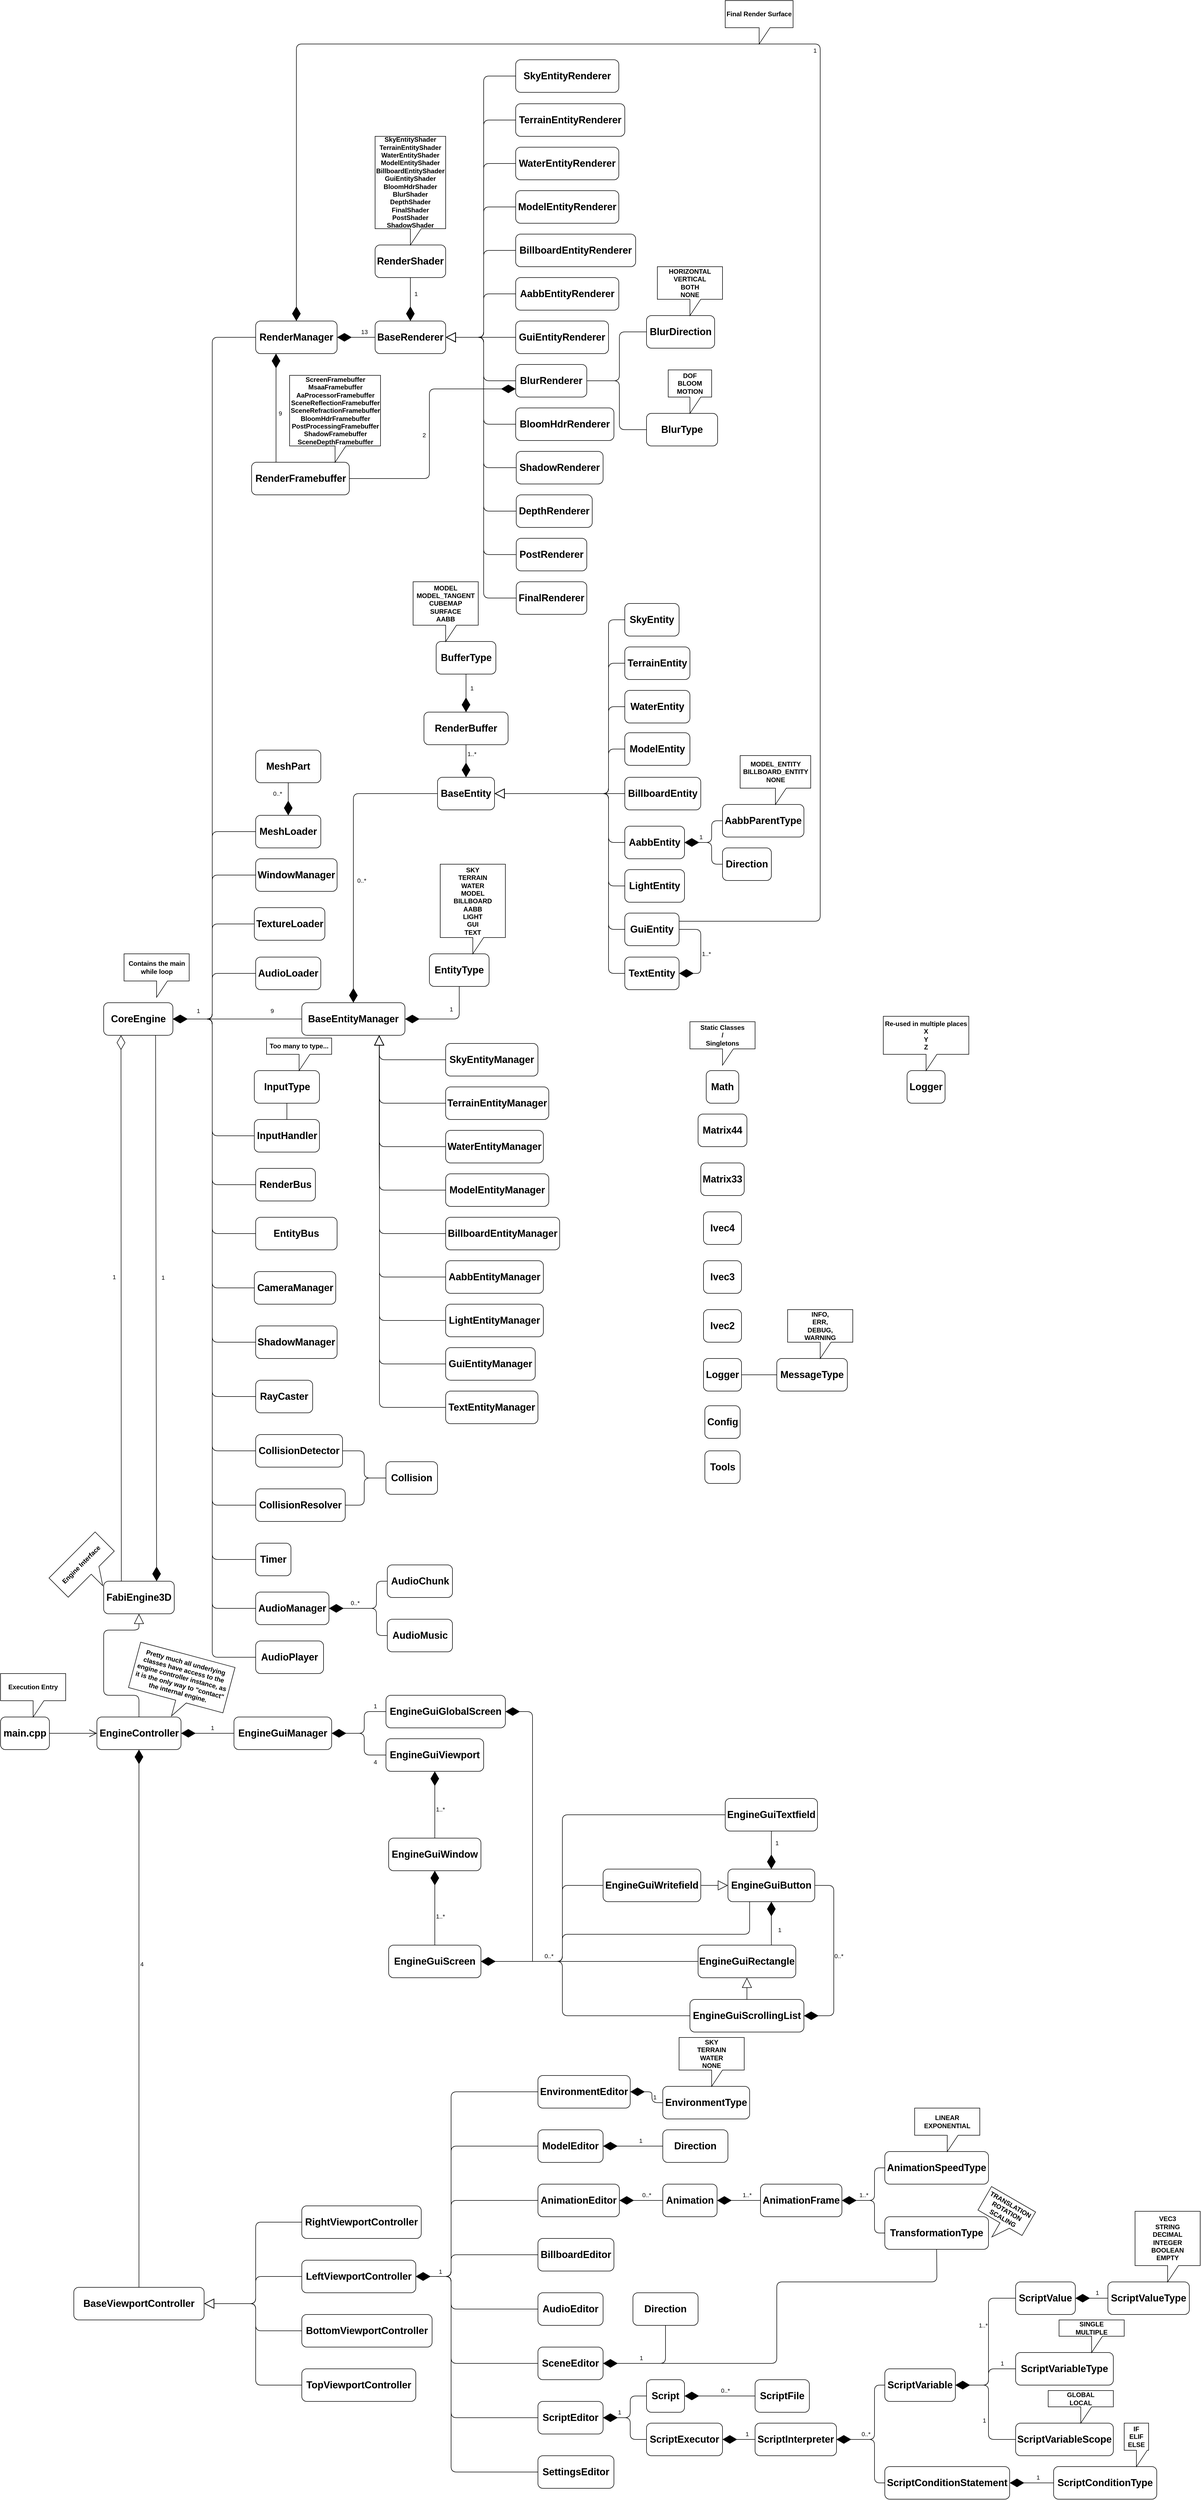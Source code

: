 <mxfile version="14.5.3" type="device"><diagram name="Page-1" id="e7e014a7-5840-1c2e-5031-d8a46d1fe8dd"><mxGraphModel dx="5112" dy="5496" grid="1" gridSize="10" guides="1" tooltips="1" connect="1" arrows="1" fold="1" page="1" pageScale="1" pageWidth="1169" pageHeight="826" background="#ffffff" math="0" shadow="0"><root><mxCell id="0"/><mxCell id="1" parent="0"/><mxCell id="YS6G8T7IbZ-uVp7ZMJby-51" value="&lt;b&gt;&lt;font style=&quot;font-size: 18px&quot;&gt;CoreEngine&lt;/font&gt;&lt;/b&gt;" style="rounded=1;whiteSpace=wrap;html=1;" parent="1" vertex="1"><mxGeometry x="200" y="-1155" width="127.5" height="60" as="geometry"/></mxCell><mxCell id="8hPMdPn7L1REahhcKgEg-1" value="&lt;span style=&quot;font-size: 18px&quot;&gt;&lt;b&gt;main.cpp&lt;/b&gt;&lt;/span&gt;" style="rounded=1;whiteSpace=wrap;html=1;" parent="1" vertex="1"><mxGeometry x="10" y="160" width="90" height="60" as="geometry"/></mxCell><mxCell id="8hPMdPn7L1REahhcKgEg-3" value="&lt;span style=&quot;font-size: 18px&quot;&gt;&lt;b&gt;EngineController&lt;/b&gt;&lt;/span&gt;" style="rounded=1;whiteSpace=wrap;html=1;" parent="1" vertex="1"><mxGeometry x="187.5" y="160" width="155" height="60" as="geometry"/></mxCell><mxCell id="8hPMdPn7L1REahhcKgEg-4" value="" style="endArrow=block;endSize=16;endFill=0;html=1;entryX=0.5;entryY=1;entryDx=0;entryDy=0;exitX=0.5;exitY=0;exitDx=0;exitDy=0;" parent="1" source="8hPMdPn7L1REahhcKgEg-3" target="8hPMdPn7L1REahhcKgEg-5" edge="1"><mxGeometry width="160" relative="1" as="geometry"><mxPoint x="350" y="200" as="sourcePoint"/><mxPoint x="265" y="90" as="targetPoint"/><Array as="points"><mxPoint x="265" y="120"/><mxPoint x="200" y="120"/><mxPoint x="200"/><mxPoint x="265"/></Array></mxGeometry></mxCell><mxCell id="8hPMdPn7L1REahhcKgEg-5" value="&lt;span style=&quot;font-size: 18px&quot;&gt;&lt;b&gt;FabiEngine3D&lt;/b&gt;&lt;/span&gt;" style="rounded=1;whiteSpace=wrap;html=1;" parent="1" vertex="1"><mxGeometry x="200" y="-90" width="130" height="60" as="geometry"/></mxCell><mxCell id="8hPMdPn7L1REahhcKgEg-11" value="" style="endArrow=diamondThin;endFill=1;endSize=24;html=1;entryX=0.75;entryY=0;entryDx=0;entryDy=0;exitX=0.75;exitY=1;exitDx=0;exitDy=0;" parent="1" source="YS6G8T7IbZ-uVp7ZMJby-51" target="8hPMdPn7L1REahhcKgEg-5" edge="1"><mxGeometry width="160" relative="1" as="geometry"><mxPoint x="230" y="250" as="sourcePoint"/><mxPoint x="390" y="250" as="targetPoint"/></mxGeometry></mxCell><mxCell id="J1KYGQdH-6UyTu7sy1Sb-38" value="1" style="edgeLabel;html=1;align=center;verticalAlign=middle;resizable=0;points=[];" vertex="1" connectable="0" parent="8hPMdPn7L1REahhcKgEg-11"><mxGeometry x="-0.24" relative="1" as="geometry"><mxPoint x="12.11" y="63.33" as="offset"/></mxGeometry></mxCell><mxCell id="8hPMdPn7L1REahhcKgEg-12" value="" style="endArrow=diamondThin;endFill=0;endSize=24;html=1;exitX=0.25;exitY=0;exitDx=0;exitDy=0;entryX=0.25;entryY=1;entryDx=0;entryDy=0;" parent="1" source="8hPMdPn7L1REahhcKgEg-5" target="YS6G8T7IbZ-uVp7ZMJby-51" edge="1"><mxGeometry width="160" relative="1" as="geometry"><mxPoint x="360" y="170" as="sourcePoint"/><mxPoint x="500" y="250" as="targetPoint"/></mxGeometry></mxCell><mxCell id="J1KYGQdH-6UyTu7sy1Sb-39" value="1" style="edgeLabel;html=1;align=center;verticalAlign=middle;resizable=0;points=[];" vertex="1" connectable="0" parent="8hPMdPn7L1REahhcKgEg-12"><mxGeometry x="0.13" relative="1" as="geometry"><mxPoint x="-13.56" y="7.5" as="offset"/></mxGeometry></mxCell><mxCell id="8hPMdPn7L1REahhcKgEg-13" value="" style="endArrow=open;endFill=1;endSize=12;html=1;exitX=1;exitY=0.5;exitDx=0;exitDy=0;entryX=0;entryY=0.5;entryDx=0;entryDy=0;" parent="1" source="8hPMdPn7L1REahhcKgEg-1" target="8hPMdPn7L1REahhcKgEg-3" edge="1"><mxGeometry width="160" relative="1" as="geometry"><mxPoint x="80" y="100" as="sourcePoint"/><mxPoint x="240" y="100" as="targetPoint"/><Array as="points"/></mxGeometry></mxCell><mxCell id="8hPMdPn7L1REahhcKgEg-14" value="&lt;b&gt;&lt;font style=&quot;font-size: 18px&quot;&gt;WindowManager&lt;/font&gt;&lt;/b&gt;" style="rounded=1;whiteSpace=wrap;html=1;" parent="1" vertex="1"><mxGeometry x="480" y="-1420" width="150" height="60" as="geometry"/></mxCell><mxCell id="8hPMdPn7L1REahhcKgEg-15" value="&lt;span style=&quot;font-size: 18px&quot;&gt;&lt;b&gt;EngineGuiManager&lt;/b&gt;&lt;/span&gt;" style="rounded=1;whiteSpace=wrap;html=1;" parent="1" vertex="1"><mxGeometry x="440" y="160" width="180" height="60" as="geometry"/></mxCell><mxCell id="8hPMdPn7L1REahhcKgEg-19" value="&lt;span style=&quot;font-size: 18px&quot;&gt;&lt;b&gt;LeftViewportController&lt;/b&gt;&lt;/span&gt;" style="rounded=1;whiteSpace=wrap;html=1;" parent="1" vertex="1"><mxGeometry x="565" y="1160" width="210" height="60" as="geometry"/></mxCell><mxCell id="8hPMdPn7L1REahhcKgEg-20" value="&lt;span style=&quot;font-size: 18px&quot;&gt;&lt;b&gt;RightViewportController&lt;/b&gt;&lt;/span&gt;" style="rounded=1;whiteSpace=wrap;html=1;" parent="1" vertex="1"><mxGeometry x="565" y="1060" width="220" height="60" as="geometry"/></mxCell><mxCell id="8hPMdPn7L1REahhcKgEg-21" value="&lt;span style=&quot;font-size: 18px&quot;&gt;&lt;b&gt;TopViewportController&lt;/b&gt;&lt;/span&gt;" style="rounded=1;whiteSpace=wrap;html=1;" parent="1" vertex="1"><mxGeometry x="565" y="1360" width="210" height="60" as="geometry"/></mxCell><mxCell id="8hPMdPn7L1REahhcKgEg-22" value="&lt;span style=&quot;font-size: 18px&quot;&gt;&lt;b&gt;BaseViewportController&lt;/b&gt;&lt;/span&gt;" style="rounded=1;whiteSpace=wrap;html=1;" parent="1" vertex="1"><mxGeometry x="145" y="1210" width="240" height="60" as="geometry"/></mxCell><mxCell id="8hPMdPn7L1REahhcKgEg-23" value="" style="endArrow=diamondThin;endFill=1;endSize=24;html=1;entryX=0.5;entryY=1;entryDx=0;entryDy=0;exitX=0.5;exitY=0;exitDx=0;exitDy=0;" parent="1" source="8hPMdPn7L1REahhcKgEg-22" target="8hPMdPn7L1REahhcKgEg-3" edge="1"><mxGeometry width="160" relative="1" as="geometry"><mxPoint x="170" y="360" as="sourcePoint"/><mxPoint x="330" y="360" as="targetPoint"/><Array as="points"><mxPoint x="265" y="560"/></Array></mxGeometry></mxCell><mxCell id="J1KYGQdH-6UyTu7sy1Sb-40" value="4" style="edgeLabel;html=1;align=center;verticalAlign=middle;resizable=0;points=[];" vertex="1" connectable="0" parent="8hPMdPn7L1REahhcKgEg-23"><mxGeometry x="0.291" y="1" relative="1" as="geometry"><mxPoint x="6" y="43.53" as="offset"/></mxGeometry></mxCell><mxCell id="8hPMdPn7L1REahhcKgEg-27" value="" style="endArrow=diamondThin;endFill=1;endSize=24;html=1;entryX=1;entryY=0.5;entryDx=0;entryDy=0;exitX=0;exitY=0.5;exitDx=0;exitDy=0;" parent="1" source="8hPMdPn7L1REahhcKgEg-15" target="8hPMdPn7L1REahhcKgEg-3" edge="1"><mxGeometry width="160" relative="1" as="geometry"><mxPoint x="120" y="370" as="sourcePoint"/><mxPoint x="280" y="370" as="targetPoint"/><Array as="points"/></mxGeometry></mxCell><mxCell id="J1KYGQdH-6UyTu7sy1Sb-37" value="1" style="edgeLabel;html=1;align=center;verticalAlign=middle;resizable=0;points=[];" vertex="1" connectable="0" parent="8hPMdPn7L1REahhcKgEg-27"><mxGeometry x="-0.323" y="2" relative="1" as="geometry"><mxPoint x="-7.14" y="-12" as="offset"/></mxGeometry></mxCell><mxCell id="8hPMdPn7L1REahhcKgEg-28" value="&lt;span style=&quot;font-size: 18px&quot;&gt;&lt;b&gt;MeshLoader&lt;/b&gt;&lt;/span&gt;" style="rounded=1;whiteSpace=wrap;html=1;" parent="1" vertex="1"><mxGeometry x="480" y="-1500" width="120" height="60" as="geometry"/></mxCell><mxCell id="8hPMdPn7L1REahhcKgEg-30" value="&lt;span style=&quot;font-size: 18px&quot;&gt;&lt;b&gt;TextureLoader&lt;/b&gt;&lt;/span&gt;" style="rounded=1;whiteSpace=wrap;html=1;" parent="1" vertex="1"><mxGeometry x="477.5" y="-1330" width="130" height="60" as="geometry"/></mxCell><mxCell id="8hPMdPn7L1REahhcKgEg-31" value="&lt;b&gt;&lt;font style=&quot;font-size: 18px&quot;&gt;InputHandler&lt;/font&gt;&lt;/b&gt;" style="rounded=1;whiteSpace=wrap;html=1;" parent="1" vertex="1"><mxGeometry x="477.5" y="-940" width="120" height="60" as="geometry"/></mxCell><mxCell id="8hPMdPn7L1REahhcKgEg-32" value="&lt;span style=&quot;font-size: 18px&quot;&gt;&lt;b&gt;RenderBus&lt;/b&gt;&lt;/span&gt;" style="rounded=1;whiteSpace=wrap;html=1;" parent="1" vertex="1"><mxGeometry x="480" y="-850" width="110" height="60" as="geometry"/></mxCell><mxCell id="8hPMdPn7L1REahhcKgEg-33" value="&lt;span style=&quot;font-size: 18px&quot;&gt;&lt;b&gt;CameraManager&lt;/b&gt;&lt;/span&gt;" style="rounded=1;whiteSpace=wrap;html=1;" parent="1" vertex="1"><mxGeometry x="477.5" y="-660" width="150" height="60" as="geometry"/></mxCell><mxCell id="8hPMdPn7L1REahhcKgEg-34" value="&lt;span style=&quot;font-size: 18px&quot;&gt;&lt;b&gt;RenderManager&lt;/b&gt;&lt;/span&gt;" style="rounded=1;whiteSpace=wrap;html=1;" parent="1" vertex="1"><mxGeometry x="480" y="-2410" width="150" height="60" as="geometry"/></mxCell><mxCell id="8hPMdPn7L1REahhcKgEg-35" value="&lt;span style=&quot;font-size: 18px&quot;&gt;&lt;b&gt;SkyEntityManager&lt;/b&gt;&lt;/span&gt;" style="rounded=1;whiteSpace=wrap;html=1;" parent="1" vertex="1"><mxGeometry x="830" y="-1080" width="170" height="60" as="geometry"/></mxCell><mxCell id="8hPMdPn7L1REahhcKgEg-36" value="&lt;span style=&quot;font-size: 18px&quot;&gt;&lt;b&gt;TerrainEntityManager&lt;/b&gt;&lt;/span&gt;" style="rounded=1;whiteSpace=wrap;html=1;" parent="1" vertex="1"><mxGeometry x="830" y="-1000" width="190" height="60" as="geometry"/></mxCell><mxCell id="8hPMdPn7L1REahhcKgEg-37" value="&lt;span style=&quot;font-size: 18px&quot;&gt;&lt;b&gt;WaterEntityManager&lt;/b&gt;&lt;/span&gt;" style="rounded=1;whiteSpace=wrap;html=1;" parent="1" vertex="1"><mxGeometry x="830" y="-920" width="180" height="60" as="geometry"/></mxCell><mxCell id="8hPMdPn7L1REahhcKgEg-38" value="&lt;span style=&quot;font-size: 18px&quot;&gt;&lt;b&gt;ModelEntityManager&lt;/b&gt;&lt;/span&gt;" style="rounded=1;whiteSpace=wrap;html=1;" parent="1" vertex="1"><mxGeometry x="830" y="-840" width="190" height="60" as="geometry"/></mxCell><mxCell id="8hPMdPn7L1REahhcKgEg-39" value="&lt;span style=&quot;font-size: 18px&quot;&gt;&lt;b&gt;BillboardEntityManager&lt;/b&gt;&lt;/span&gt;" style="rounded=1;whiteSpace=wrap;html=1;" parent="1" vertex="1"><mxGeometry x="830" y="-760" width="210" height="60" as="geometry"/></mxCell><mxCell id="8hPMdPn7L1REahhcKgEg-40" value="&lt;span style=&quot;font-size: 18px&quot;&gt;&lt;b&gt;AabbEntityManager&lt;/b&gt;&lt;/span&gt;" style="rounded=1;whiteSpace=wrap;html=1;" parent="1" vertex="1"><mxGeometry x="830" y="-680" width="180" height="60" as="geometry"/></mxCell><mxCell id="8hPMdPn7L1REahhcKgEg-41" value="&lt;span style=&quot;font-size: 18px&quot;&gt;&lt;b&gt;GuiEntityManager&lt;/b&gt;&lt;/span&gt;" style="rounded=1;whiteSpace=wrap;html=1;" parent="1" vertex="1"><mxGeometry x="830" y="-520" width="165" height="60" as="geometry"/></mxCell><mxCell id="8hPMdPn7L1REahhcKgEg-42" value="&lt;span style=&quot;font-size: 18px&quot;&gt;&lt;b&gt;LightEntityManager&lt;/b&gt;&lt;/span&gt;" style="rounded=1;whiteSpace=wrap;html=1;" parent="1" vertex="1"><mxGeometry x="830" y="-600" width="180" height="60" as="geometry"/></mxCell><mxCell id="8hPMdPn7L1REahhcKgEg-43" value="&lt;span style=&quot;font-size: 18px&quot;&gt;&lt;b&gt;TextEntityManager&lt;/b&gt;&lt;/span&gt;" style="rounded=1;whiteSpace=wrap;html=1;" parent="1" vertex="1"><mxGeometry x="830" y="-440" width="170" height="60" as="geometry"/></mxCell><mxCell id="8hPMdPn7L1REahhcKgEg-44" value="&lt;span style=&quot;font-size: 18px&quot;&gt;&lt;b&gt;ShadowManager&lt;/b&gt;&lt;/span&gt;" style="rounded=1;whiteSpace=wrap;html=1;" parent="1" vertex="1"><mxGeometry x="480" y="-560" width="150" height="60" as="geometry"/></mxCell><mxCell id="8hPMdPn7L1REahhcKgEg-45" value="&lt;span style=&quot;font-size: 18px&quot;&gt;&lt;b&gt;RayCaster&lt;/b&gt;&lt;/span&gt;" style="rounded=1;whiteSpace=wrap;html=1;" parent="1" vertex="1"><mxGeometry x="480" y="-460" width="105" height="60" as="geometry"/></mxCell><mxCell id="8hPMdPn7L1REahhcKgEg-46" value="&lt;span style=&quot;font-size: 18px&quot;&gt;&lt;b&gt;CollisionDetector&lt;/b&gt;&lt;/span&gt;" style="rounded=1;whiteSpace=wrap;html=1;" parent="1" vertex="1"><mxGeometry x="480" y="-360" width="160" height="60" as="geometry"/></mxCell><mxCell id="8hPMdPn7L1REahhcKgEg-47" value="&lt;span style=&quot;font-size: 18px&quot;&gt;&lt;b&gt;CollisionResolver&lt;/b&gt;&lt;/span&gt;" style="rounded=1;whiteSpace=wrap;html=1;" parent="1" vertex="1"><mxGeometry x="480" y="-260" width="165" height="60" as="geometry"/></mxCell><mxCell id="8hPMdPn7L1REahhcKgEg-48" value="&lt;span style=&quot;font-size: 18px&quot;&gt;&lt;b&gt;Timer&lt;/b&gt;&lt;/span&gt;" style="rounded=1;whiteSpace=wrap;html=1;" parent="1" vertex="1"><mxGeometry x="480" y="-160" width="65" height="60" as="geometry"/></mxCell><mxCell id="8hPMdPn7L1REahhcKgEg-49" value="&lt;span style=&quot;font-size: 18px&quot;&gt;&lt;b&gt;AudioManager&lt;/b&gt;&lt;/span&gt;" style="rounded=1;whiteSpace=wrap;html=1;" parent="1" vertex="1"><mxGeometry x="480" y="-70" width="135" height="60" as="geometry"/></mxCell><mxCell id="8hPMdPn7L1REahhcKgEg-50" value="&lt;span style=&quot;font-size: 18px&quot;&gt;&lt;b&gt;AudioPlayer&lt;/b&gt;&lt;/span&gt;" style="rounded=1;whiteSpace=wrap;html=1;" parent="1" vertex="1"><mxGeometry x="480" y="20" width="125" height="60" as="geometry"/></mxCell><mxCell id="8hPMdPn7L1REahhcKgEg-52" value="&lt;span style=&quot;font-size: 18px&quot;&gt;&lt;b&gt;EngineGuiGlobalScreen&lt;/b&gt;&lt;/span&gt;" style="rounded=1;whiteSpace=wrap;html=1;" parent="1" vertex="1"><mxGeometry x="720" y="120" width="220" height="60" as="geometry"/></mxCell><mxCell id="8hPMdPn7L1REahhcKgEg-53" value="&lt;span style=&quot;font-size: 18px&quot;&gt;&lt;b&gt;EngineGuiViewport&lt;/b&gt;&lt;/span&gt;" style="rounded=1;whiteSpace=wrap;html=1;" parent="1" vertex="1"><mxGeometry x="720" y="200" width="180" height="60" as="geometry"/></mxCell><mxCell id="8hPMdPn7L1REahhcKgEg-54" value="" style="endArrow=diamondThin;endFill=1;endSize=24;html=1;entryX=1;entryY=0.5;entryDx=0;entryDy=0;exitX=0;exitY=0.5;exitDx=0;exitDy=0;" parent="1" source="8hPMdPn7L1REahhcKgEg-52" target="8hPMdPn7L1REahhcKgEg-15" edge="1"><mxGeometry width="160" relative="1" as="geometry"><mxPoint x="760" y="150" as="sourcePoint"/><mxPoint x="910" y="200" as="targetPoint"/><Array as="points"><mxPoint x="680" y="150"/><mxPoint x="680" y="190"/></Array></mxGeometry></mxCell><mxCell id="J1KYGQdH-6UyTu7sy1Sb-36" value="1" style="edgeLabel;html=1;align=center;verticalAlign=middle;resizable=0;points=[];" vertex="1" connectable="0" parent="8hPMdPn7L1REahhcKgEg-54"><mxGeometry x="-0.68" y="1" relative="1" as="geometry"><mxPoint x="2.07" y="-11.0" as="offset"/></mxGeometry></mxCell><mxCell id="8hPMdPn7L1REahhcKgEg-55" value="" style="endArrow=diamondThin;endFill=1;endSize=24;html=1;entryX=1;entryY=0.5;entryDx=0;entryDy=0;exitX=0;exitY=0.5;exitDx=0;exitDy=0;" parent="1" source="8hPMdPn7L1REahhcKgEg-53" target="8hPMdPn7L1REahhcKgEg-15" edge="1"><mxGeometry width="160" relative="1" as="geometry"><mxPoint x="740" y="320" as="sourcePoint"/><mxPoint x="900" y="320" as="targetPoint"/><Array as="points"><mxPoint x="680" y="230"/><mxPoint x="680" y="190"/></Array></mxGeometry></mxCell><mxCell id="J1KYGQdH-6UyTu7sy1Sb-35" value="4" style="edgeLabel;html=1;align=center;verticalAlign=middle;resizable=0;points=[];" vertex="1" connectable="0" parent="8hPMdPn7L1REahhcKgEg-55"><mxGeometry x="-0.335" y="-2" relative="1" as="geometry"><mxPoint x="18" y="19.11" as="offset"/></mxGeometry></mxCell><mxCell id="8hPMdPn7L1REahhcKgEg-57" value="&lt;span style=&quot;font-size: 18px&quot;&gt;&lt;b&gt;BottomViewportController&lt;/b&gt;&lt;/span&gt;" style="rounded=1;whiteSpace=wrap;html=1;" parent="1" vertex="1"><mxGeometry x="565" y="1260" width="240" height="60" as="geometry"/></mxCell><mxCell id="TZthAIx5HQy_60L9h9SP-4" value="&lt;span style=&quot;font-size: 18px&quot;&gt;&lt;b&gt;EnvironmentEditor&lt;/b&gt;&lt;/span&gt;" style="rounded=1;whiteSpace=wrap;html=1;" parent="1" vertex="1"><mxGeometry x="1000" y="820" width="170" height="60" as="geometry"/></mxCell><mxCell id="TZthAIx5HQy_60L9h9SP-5" value="&lt;span style=&quot;font-size: 18px&quot;&gt;&lt;b&gt;ModelEditor&lt;/b&gt;&lt;/span&gt;" style="rounded=1;whiteSpace=wrap;html=1;" parent="1" vertex="1"><mxGeometry x="1000" y="920" width="120" height="60" as="geometry"/></mxCell><mxCell id="TZthAIx5HQy_60L9h9SP-6" value="&lt;span style=&quot;font-size: 18px&quot;&gt;&lt;b&gt;AnimationEditor&lt;/b&gt;&lt;/span&gt;" style="rounded=1;whiteSpace=wrap;html=1;" parent="1" vertex="1"><mxGeometry x="1000" y="1020" width="150" height="60" as="geometry"/></mxCell><mxCell id="TZthAIx5HQy_60L9h9SP-7" value="&lt;span style=&quot;font-size: 18px&quot;&gt;&lt;b&gt;BillboardEditor&lt;/b&gt;&lt;/span&gt;" style="rounded=1;whiteSpace=wrap;html=1;" parent="1" vertex="1"><mxGeometry x="1000" y="1120" width="140" height="60" as="geometry"/></mxCell><mxCell id="TZthAIx5HQy_60L9h9SP-8" value="&lt;span style=&quot;font-size: 18px&quot;&gt;&lt;b&gt;AudioEditor&lt;/b&gt;&lt;/span&gt;" style="rounded=1;whiteSpace=wrap;html=1;" parent="1" vertex="1"><mxGeometry x="1000" y="1220" width="120" height="60" as="geometry"/></mxCell><mxCell id="TZthAIx5HQy_60L9h9SP-9" value="&lt;span style=&quot;font-size: 18px&quot;&gt;&lt;b&gt;SceneEditor&lt;/b&gt;&lt;/span&gt;" style="rounded=1;whiteSpace=wrap;html=1;" parent="1" vertex="1"><mxGeometry x="1000" y="1320" width="120" height="60" as="geometry"/></mxCell><mxCell id="TZthAIx5HQy_60L9h9SP-10" value="&lt;span style=&quot;font-size: 18px&quot;&gt;&lt;b&gt;ScriptEditor&lt;/b&gt;&lt;/span&gt;" style="rounded=1;whiteSpace=wrap;html=1;" parent="1" vertex="1"><mxGeometry x="1000" y="1420" width="120" height="60" as="geometry"/></mxCell><mxCell id="TZthAIx5HQy_60L9h9SP-11" value="&lt;span style=&quot;font-size: 18px&quot;&gt;&lt;b&gt;SettingsEditor&lt;br&gt;&lt;/b&gt;&lt;/span&gt;" style="rounded=1;whiteSpace=wrap;html=1;" parent="1" vertex="1"><mxGeometry x="1000" y="1520" width="140" height="60" as="geometry"/></mxCell><mxCell id="TZthAIx5HQy_60L9h9SP-13" value="" style="endArrow=diamondThin;endFill=1;endSize=24;html=1;entryX=1;entryY=0.5;entryDx=0;entryDy=0;exitX=0;exitY=0.5;exitDx=0;exitDy=0;" parent="1" source="TZthAIx5HQy_60L9h9SP-4" target="8hPMdPn7L1REahhcKgEg-19" edge="1"><mxGeometry width="160" relative="1" as="geometry"><mxPoint x="630" y="860" as="sourcePoint"/><mxPoint x="790" y="860" as="targetPoint"/><Array as="points"><mxPoint x="840" y="850"/><mxPoint x="840" y="1190"/></Array></mxGeometry></mxCell><mxCell id="TZthAIx5HQy_60L9h9SP-14" value="" style="endArrow=diamondThin;endFill=1;endSize=24;html=1;entryX=1;entryY=0.5;entryDx=0;entryDy=0;exitX=0;exitY=0.5;exitDx=0;exitDy=0;" parent="1" source="TZthAIx5HQy_60L9h9SP-5" target="8hPMdPn7L1REahhcKgEg-19" edge="1"><mxGeometry width="160" relative="1" as="geometry"><mxPoint x="605" y="1030" as="sourcePoint"/><mxPoint x="765" y="1030" as="targetPoint"/><Array as="points"><mxPoint x="840" y="950"/><mxPoint x="840" y="1190"/></Array></mxGeometry></mxCell><mxCell id="TZthAIx5HQy_60L9h9SP-15" value="" style="endArrow=diamondThin;endFill=1;endSize=24;html=1;entryX=1;entryY=0.5;entryDx=0;entryDy=0;exitX=0;exitY=0.5;exitDx=0;exitDy=0;" parent="1" source="TZthAIx5HQy_60L9h9SP-6" target="8hPMdPn7L1REahhcKgEg-19" edge="1"><mxGeometry width="160" relative="1" as="geometry"><mxPoint x="585" y="1020" as="sourcePoint"/><mxPoint x="745" y="1020" as="targetPoint"/><Array as="points"><mxPoint x="840" y="1050"/><mxPoint x="840" y="1190"/></Array></mxGeometry></mxCell><mxCell id="TZthAIx5HQy_60L9h9SP-16" value="" style="endArrow=diamondThin;endFill=1;endSize=24;html=1;entryX=1;entryY=0.5;entryDx=0;entryDy=0;exitX=0;exitY=0.5;exitDx=0;exitDy=0;" parent="1" source="TZthAIx5HQy_60L9h9SP-8" target="8hPMdPn7L1REahhcKgEg-19" edge="1"><mxGeometry width="160" relative="1" as="geometry"><mxPoint x="755" y="1150" as="sourcePoint"/><mxPoint x="915" y="1150" as="targetPoint"/><Array as="points"><mxPoint x="840" y="1250"/><mxPoint x="840" y="1190"/></Array></mxGeometry></mxCell><mxCell id="TZthAIx5HQy_60L9h9SP-17" value="" style="endArrow=diamondThin;endFill=1;endSize=24;html=1;entryX=1;entryY=0.5;entryDx=0;entryDy=0;exitX=0;exitY=0.5;exitDx=0;exitDy=0;" parent="1" source="TZthAIx5HQy_60L9h9SP-9" target="8hPMdPn7L1REahhcKgEg-19" edge="1"><mxGeometry width="160" relative="1" as="geometry"><mxPoint x="775" y="1200" as="sourcePoint"/><mxPoint x="935" y="1200" as="targetPoint"/><Array as="points"><mxPoint x="840" y="1350"/><mxPoint x="840" y="1190"/></Array></mxGeometry></mxCell><mxCell id="TZthAIx5HQy_60L9h9SP-18" value="" style="endArrow=diamondThin;endFill=1;endSize=24;html=1;entryX=1;entryY=0.5;entryDx=0;entryDy=0;exitX=0;exitY=0.5;exitDx=0;exitDy=0;" parent="1" source="TZthAIx5HQy_60L9h9SP-10" target="8hPMdPn7L1REahhcKgEg-19" edge="1"><mxGeometry width="160" relative="1" as="geometry"><mxPoint x="845" y="1220" as="sourcePoint"/><mxPoint x="1005" y="1220" as="targetPoint"/><Array as="points"><mxPoint x="840" y="1450"/><mxPoint x="840" y="1190"/></Array></mxGeometry></mxCell><mxCell id="TZthAIx5HQy_60L9h9SP-19" value="" style="endArrow=diamondThin;endFill=1;endSize=24;html=1;entryX=1;entryY=0.5;entryDx=0;entryDy=0;exitX=0;exitY=0.5;exitDx=0;exitDy=0;" parent="1" source="TZthAIx5HQy_60L9h9SP-11" target="8hPMdPn7L1REahhcKgEg-19" edge="1"><mxGeometry width="160" relative="1" as="geometry"><mxPoint x="685" y="1180" as="sourcePoint"/><mxPoint x="845" y="1180" as="targetPoint"/><Array as="points"><mxPoint x="840" y="1550"/><mxPoint x="840" y="1190"/></Array></mxGeometry></mxCell><mxCell id="TZthAIx5HQy_60L9h9SP-20" value="" style="endArrow=diamondThin;endFill=1;endSize=24;html=1;entryX=1;entryY=0.5;entryDx=0;entryDy=0;exitX=0;exitY=0.5;exitDx=0;exitDy=0;" parent="1" source="TZthAIx5HQy_60L9h9SP-7" target="8hPMdPn7L1REahhcKgEg-19" edge="1"><mxGeometry width="160" relative="1" as="geometry"><mxPoint x="675" y="1180" as="sourcePoint"/><mxPoint x="835" y="1180" as="targetPoint"/><Array as="points"><mxPoint x="840" y="1150"/><mxPoint x="840" y="1190"/></Array></mxGeometry></mxCell><mxCell id="J1KYGQdH-6UyTu7sy1Sb-42" value="1" style="edgeLabel;html=1;align=center;verticalAlign=middle;resizable=0;points=[];" vertex="1" connectable="0" parent="TZthAIx5HQy_60L9h9SP-20"><mxGeometry x="0.478" relative="1" as="geometry"><mxPoint x="-20" y="-5.67" as="offset"/></mxGeometry></mxCell><mxCell id="J1KYGQdH-6UyTu7sy1Sb-1" value="&lt;span style=&quot;font-size: 18px&quot;&gt;&lt;b&gt;EngineGuiWindow&lt;/b&gt;&lt;/span&gt;" style="rounded=1;whiteSpace=wrap;html=1;" vertex="1" parent="1"><mxGeometry x="725" y="383" width="170" height="60" as="geometry"/></mxCell><mxCell id="J1KYGQdH-6UyTu7sy1Sb-2" value="" style="endArrow=diamondThin;endFill=1;endSize=24;html=1;entryX=0.5;entryY=1;entryDx=0;entryDy=0;exitX=0.5;exitY=0;exitDx=0;exitDy=0;" edge="1" parent="1" source="J1KYGQdH-6UyTu7sy1Sb-1" target="8hPMdPn7L1REahhcKgEg-53"><mxGeometry width="160" relative="1" as="geometry"><mxPoint x="1020" y="280" as="sourcePoint"/><mxPoint x="1180" y="280" as="targetPoint"/></mxGeometry></mxCell><mxCell id="J1KYGQdH-6UyTu7sy1Sb-33" value="1..*" style="edgeLabel;html=1;align=center;verticalAlign=middle;resizable=0;points=[];" vertex="1" connectable="0" parent="J1KYGQdH-6UyTu7sy1Sb-2"><mxGeometry x="-0.2" y="-3" relative="1" as="geometry"><mxPoint x="7" y="-3.83" as="offset"/></mxGeometry></mxCell><mxCell id="J1KYGQdH-6UyTu7sy1Sb-3" value="&lt;span style=&quot;font-size: 18px&quot;&gt;&lt;b&gt;EngineGuiScreen&lt;/b&gt;&lt;/span&gt;" style="rounded=1;whiteSpace=wrap;html=1;" vertex="1" parent="1"><mxGeometry x="725" y="580" width="170" height="60" as="geometry"/></mxCell><mxCell id="J1KYGQdH-6UyTu7sy1Sb-4" value="" style="endArrow=diamondThin;endFill=1;endSize=24;html=1;entryX=0.5;entryY=1;entryDx=0;entryDy=0;exitX=0.5;exitY=0;exitDx=0;exitDy=0;" edge="1" parent="1" source="J1KYGQdH-6UyTu7sy1Sb-3" target="J1KYGQdH-6UyTu7sy1Sb-1"><mxGeometry width="160" relative="1" as="geometry"><mxPoint x="1150" y="320" as="sourcePoint"/><mxPoint x="1310" y="320" as="targetPoint"/></mxGeometry></mxCell><mxCell id="J1KYGQdH-6UyTu7sy1Sb-34" value="1..*" style="edgeLabel;html=1;align=center;verticalAlign=middle;resizable=0;points=[];" vertex="1" connectable="0" parent="J1KYGQdH-6UyTu7sy1Sb-4"><mxGeometry x="-0.229" relative="1" as="geometry"><mxPoint x="10" as="offset"/></mxGeometry></mxCell><mxCell id="J1KYGQdH-6UyTu7sy1Sb-6" value="&lt;span style=&quot;font-size: 18px&quot;&gt;&lt;b&gt;EngineGuiScrollingList&lt;/b&gt;&lt;/span&gt;" style="rounded=1;whiteSpace=wrap;html=1;" vertex="1" parent="1"><mxGeometry x="1280" y="680" width="210" height="60" as="geometry"/></mxCell><mxCell id="J1KYGQdH-6UyTu7sy1Sb-7" value="&lt;span style=&quot;font-size: 18px&quot;&gt;&lt;b&gt;EngineGuiWritefield&lt;/b&gt;&lt;/span&gt;" style="rounded=1;whiteSpace=wrap;html=1;" vertex="1" parent="1"><mxGeometry x="1120" y="440" width="180" height="60" as="geometry"/></mxCell><mxCell id="J1KYGQdH-6UyTu7sy1Sb-8" value="&lt;span style=&quot;font-size: 18px&quot;&gt;&lt;b&gt;EngineGuiButton&lt;/b&gt;&lt;/span&gt;" style="rounded=1;whiteSpace=wrap;html=1;" vertex="1" parent="1"><mxGeometry x="1350" y="440" width="160" height="60" as="geometry"/></mxCell><mxCell id="J1KYGQdH-6UyTu7sy1Sb-9" value="&lt;b style=&quot;font-size: 18px&quot;&gt;EngineGuiRectangle&lt;/b&gt;" style="rounded=1;whiteSpace=wrap;html=1;" vertex="1" parent="1"><mxGeometry x="1295" y="580" width="180" height="60" as="geometry"/></mxCell><mxCell id="J1KYGQdH-6UyTu7sy1Sb-10" value="&lt;span style=&quot;font-size: 18px&quot;&gt;&lt;b&gt;EngineGuiTextfield&lt;/b&gt;&lt;/span&gt;" style="rounded=1;whiteSpace=wrap;html=1;" vertex="1" parent="1"><mxGeometry x="1345" y="310" width="170" height="60" as="geometry"/></mxCell><mxCell id="J1KYGQdH-6UyTu7sy1Sb-11" value="" style="endArrow=diamondThin;endFill=1;endSize=24;html=1;entryX=1;entryY=0.5;entryDx=0;entryDy=0;exitX=0;exitY=0.5;exitDx=0;exitDy=0;" edge="1" parent="1" source="J1KYGQdH-6UyTu7sy1Sb-6" target="J1KYGQdH-6UyTu7sy1Sb-3"><mxGeometry width="160" relative="1" as="geometry"><mxPoint x="825" y="710" as="sourcePoint"/><mxPoint x="960" y="610" as="targetPoint"/><Array as="points"><mxPoint x="1045" y="710"/><mxPoint x="1045" y="610"/></Array></mxGeometry></mxCell><mxCell id="J1KYGQdH-6UyTu7sy1Sb-12" value="" style="endArrow=diamondThin;endFill=1;endSize=24;html=1;entryX=1;entryY=0.5;entryDx=0;entryDy=0;exitX=0;exitY=0.5;exitDx=0;exitDy=0;" edge="1" parent="1" source="J1KYGQdH-6UyTu7sy1Sb-9" target="J1KYGQdH-6UyTu7sy1Sb-3"><mxGeometry width="160" relative="1" as="geometry"><mxPoint x="885" y="710" as="sourcePoint"/><mxPoint x="960" y="610" as="targetPoint"/><Array as="points"><mxPoint x="1045" y="610"/></Array></mxGeometry></mxCell><mxCell id="J1KYGQdH-6UyTu7sy1Sb-13" value="" style="endArrow=diamondThin;endFill=1;endSize=24;html=1;entryX=1;entryY=0.5;entryDx=0;entryDy=0;exitX=0;exitY=0.5;exitDx=0;exitDy=0;" edge="1" parent="1" source="J1KYGQdH-6UyTu7sy1Sb-10" target="J1KYGQdH-6UyTu7sy1Sb-3"><mxGeometry width="160" relative="1" as="geometry"><mxPoint x="915" y="700" as="sourcePoint"/><mxPoint x="960" y="610" as="targetPoint"/><Array as="points"><mxPoint x="1045" y="340"/><mxPoint x="1045" y="610"/></Array></mxGeometry></mxCell><mxCell id="J1KYGQdH-6UyTu7sy1Sb-14" value="" style="endArrow=diamondThin;endFill=1;endSize=24;html=1;entryX=1;entryY=0.5;entryDx=0;entryDy=0;exitX=0;exitY=0.5;exitDx=0;exitDy=0;" edge="1" parent="1" source="J1KYGQdH-6UyTu7sy1Sb-7" target="J1KYGQdH-6UyTu7sy1Sb-3"><mxGeometry width="160" relative="1" as="geometry"><mxPoint x="1075" y="310" as="sourcePoint"/><mxPoint x="960" y="610" as="targetPoint"/><Array as="points"><mxPoint x="1045" y="470"/><mxPoint x="1045" y="610"/></Array></mxGeometry></mxCell><mxCell id="J1KYGQdH-6UyTu7sy1Sb-15" value="" style="endArrow=diamondThin;endFill=1;endSize=24;html=1;exitX=0.25;exitY=1;exitDx=0;exitDy=0;entryX=1;entryY=0.5;entryDx=0;entryDy=0;" edge="1" parent="1" source="J1KYGQdH-6UyTu7sy1Sb-8" target="J1KYGQdH-6UyTu7sy1Sb-3"><mxGeometry width="160" relative="1" as="geometry"><mxPoint x="1344" y="480" as="sourcePoint"/><mxPoint x="940" y="660" as="targetPoint"/><Array as="points"><mxPoint x="1390" y="560"/><mxPoint x="1305" y="560"/><mxPoint x="1045" y="560"/><mxPoint x="1045" y="610"/></Array></mxGeometry></mxCell><mxCell id="J1KYGQdH-6UyTu7sy1Sb-43" value="0..*" style="edgeLabel;html=1;align=center;verticalAlign=middle;resizable=0;points=[];" vertex="1" connectable="0" parent="J1KYGQdH-6UyTu7sy1Sb-15"><mxGeometry x="0.801" y="-1" relative="1" as="geometry"><mxPoint x="65" y="-9" as="offset"/></mxGeometry></mxCell><mxCell id="J1KYGQdH-6UyTu7sy1Sb-16" value="" style="endArrow=block;endSize=16;endFill=0;html=1;exitX=0.5;exitY=0;exitDx=0;exitDy=0;" edge="1" parent="1" source="J1KYGQdH-6UyTu7sy1Sb-6"><mxGeometry width="160" relative="1" as="geometry"><mxPoint x="1405" y="680" as="sourcePoint"/><mxPoint x="1385" y="640" as="targetPoint"/></mxGeometry></mxCell><mxCell id="J1KYGQdH-6UyTu7sy1Sb-17" value="" style="endArrow=diamondThin;endFill=1;endSize=24;html=1;entryX=1;entryY=0.5;entryDx=0;entryDy=0;exitX=1;exitY=0.5;exitDx=0;exitDy=0;" edge="1" parent="1" source="J1KYGQdH-6UyTu7sy1Sb-8" target="J1KYGQdH-6UyTu7sy1Sb-6"><mxGeometry width="160" relative="1" as="geometry"><mxPoint x="1445" y="630" as="sourcePoint"/><mxPoint x="1605" y="630" as="targetPoint"/><Array as="points"><mxPoint x="1545" y="470"/><mxPoint x="1545" y="710"/></Array></mxGeometry></mxCell><mxCell id="J1KYGQdH-6UyTu7sy1Sb-21" value="0..*" style="edgeLabel;html=1;align=center;verticalAlign=middle;resizable=0;points=[];" vertex="1" connectable="0" parent="J1KYGQdH-6UyTu7sy1Sb-17"><mxGeometry x="-0.813" y="2" relative="1" as="geometry"><mxPoint x="13" y="132" as="offset"/></mxGeometry></mxCell><mxCell id="J1KYGQdH-6UyTu7sy1Sb-18" value="" style="endArrow=block;endSize=16;endFill=0;html=1;exitX=1;exitY=0.5;exitDx=0;exitDy=0;entryX=0;entryY=0.5;entryDx=0;entryDy=0;" edge="1" parent="1" source="J1KYGQdH-6UyTu7sy1Sb-7" target="J1KYGQdH-6UyTu7sy1Sb-8"><mxGeometry width="160" relative="1" as="geometry"><mxPoint x="1415" y="410" as="sourcePoint"/><mxPoint x="1575" y="410" as="targetPoint"/></mxGeometry></mxCell><mxCell id="J1KYGQdH-6UyTu7sy1Sb-19" value="" style="endArrow=diamondThin;endFill=1;endSize=24;html=1;entryX=0.5;entryY=0;entryDx=0;entryDy=0;exitX=0.5;exitY=1;exitDx=0;exitDy=0;" edge="1" parent="1" source="J1KYGQdH-6UyTu7sy1Sb-10" target="J1KYGQdH-6UyTu7sy1Sb-8"><mxGeometry width="160" relative="1" as="geometry"><mxPoint x="1645" y="410" as="sourcePoint"/><mxPoint x="1805" y="410" as="targetPoint"/></mxGeometry></mxCell><mxCell id="J1KYGQdH-6UyTu7sy1Sb-28" value="1" style="edgeLabel;html=1;align=center;verticalAlign=middle;resizable=0;points=[];" vertex="1" connectable="0" parent="J1KYGQdH-6UyTu7sy1Sb-19"><mxGeometry x="-0.369" y="-1" relative="1" as="geometry"><mxPoint x="11" as="offset"/></mxGeometry></mxCell><mxCell id="J1KYGQdH-6UyTu7sy1Sb-29" value="" style="endArrow=diamondThin;endFill=1;endSize=24;html=1;entryX=0.5;entryY=1;entryDx=0;entryDy=0;exitX=0.75;exitY=0;exitDx=0;exitDy=0;" edge="1" parent="1" source="J1KYGQdH-6UyTu7sy1Sb-9" target="J1KYGQdH-6UyTu7sy1Sb-8"><mxGeometry width="160" relative="1" as="geometry"><mxPoint x="1515" y="520" as="sourcePoint"/><mxPoint x="1355" y="520" as="targetPoint"/></mxGeometry></mxCell><mxCell id="J1KYGQdH-6UyTu7sy1Sb-30" value="1" style="edgeLabel;html=1;align=center;verticalAlign=middle;resizable=0;points=[];" vertex="1" connectable="0" parent="J1KYGQdH-6UyTu7sy1Sb-29"><mxGeometry x="-0.283" relative="1" as="geometry"><mxPoint x="15" as="offset"/></mxGeometry></mxCell><mxCell id="J1KYGQdH-6UyTu7sy1Sb-31" value="" style="endArrow=diamondThin;endFill=1;endSize=24;html=1;entryX=1;entryY=0.5;entryDx=0;entryDy=0;" edge="1" parent="1" target="8hPMdPn7L1REahhcKgEg-52"><mxGeometry width="160" relative="1" as="geometry"><mxPoint x="990" y="610" as="sourcePoint"/><mxPoint x="1180" y="170" as="targetPoint"/><Array as="points"><mxPoint x="990" y="150"/></Array></mxGeometry></mxCell><mxCell id="J1KYGQdH-6UyTu7sy1Sb-44" value="&lt;span style=&quot;font-size: 18px&quot;&gt;&lt;b&gt;Script&lt;/b&gt;&lt;/span&gt;" style="rounded=1;whiteSpace=wrap;html=1;" vertex="1" parent="1"><mxGeometry x="1200" y="1380" width="70" height="60" as="geometry"/></mxCell><mxCell id="J1KYGQdH-6UyTu7sy1Sb-45" value="&lt;span style=&quot;font-size: 18px&quot;&gt;&lt;b&gt;ScriptExecutor&lt;/b&gt;&lt;/span&gt;" style="rounded=1;whiteSpace=wrap;html=1;" vertex="1" parent="1"><mxGeometry x="1200" y="1460" width="140" height="60" as="geometry"/></mxCell><mxCell id="J1KYGQdH-6UyTu7sy1Sb-47" value="&lt;span style=&quot;font-size: 18px&quot;&gt;&lt;b&gt;ScriptFile&lt;/b&gt;&lt;/span&gt;" style="rounded=1;whiteSpace=wrap;html=1;" vertex="1" parent="1"><mxGeometry x="1400" y="1380" width="100" height="60" as="geometry"/></mxCell><mxCell id="J1KYGQdH-6UyTu7sy1Sb-49" value="&lt;span style=&quot;font-size: 18px&quot;&gt;&lt;b&gt;ScriptInterpreter&lt;/b&gt;&lt;/span&gt;" style="rounded=1;whiteSpace=wrap;html=1;" vertex="1" parent="1"><mxGeometry x="1400" y="1460" width="150" height="60" as="geometry"/></mxCell><mxCell id="J1KYGQdH-6UyTu7sy1Sb-50" value="" style="endArrow=diamondThin;endFill=1;endSize=24;html=1;entryX=1;entryY=0.5;entryDx=0;entryDy=0;exitX=0;exitY=0.5;exitDx=0;exitDy=0;" edge="1" parent="1" source="J1KYGQdH-6UyTu7sy1Sb-47" target="J1KYGQdH-6UyTu7sy1Sb-44"><mxGeometry width="160" relative="1" as="geometry"><mxPoint x="1410" y="1300" as="sourcePoint"/><mxPoint x="1570" y="1300" as="targetPoint"/></mxGeometry></mxCell><mxCell id="J1KYGQdH-6UyTu7sy1Sb-60" value="0..*" style="edgeLabel;html=1;align=center;verticalAlign=middle;resizable=0;points=[];" vertex="1" connectable="0" parent="J1KYGQdH-6UyTu7sy1Sb-50"><mxGeometry x="-0.128" y="2" relative="1" as="geometry"><mxPoint x="1.67" y="-12" as="offset"/></mxGeometry></mxCell><mxCell id="J1KYGQdH-6UyTu7sy1Sb-51" value="" style="endArrow=diamondThin;endFill=1;endSize=24;html=1;entryX=1;entryY=0.5;entryDx=0;entryDy=0;exitX=0;exitY=0.5;exitDx=0;exitDy=0;" edge="1" parent="1" source="J1KYGQdH-6UyTu7sy1Sb-44" target="TZthAIx5HQy_60L9h9SP-10"><mxGeometry width="160" relative="1" as="geometry"><mxPoint x="1260" y="1270" as="sourcePoint"/><mxPoint x="1420" y="1270" as="targetPoint"/><Array as="points"><mxPoint x="1170" y="1410"/><mxPoint x="1170" y="1450"/></Array></mxGeometry></mxCell><mxCell id="J1KYGQdH-6UyTu7sy1Sb-52" value="" style="endArrow=diamondThin;endFill=1;endSize=24;html=1;entryX=1;entryY=0.5;entryDx=0;entryDy=0;exitX=0;exitY=0.5;exitDx=0;exitDy=0;" edge="1" parent="1" source="J1KYGQdH-6UyTu7sy1Sb-45" target="TZthAIx5HQy_60L9h9SP-10"><mxGeometry width="160" relative="1" as="geometry"><mxPoint x="1200" y="1320" as="sourcePoint"/><mxPoint x="1360" y="1320" as="targetPoint"/><Array as="points"><mxPoint x="1170" y="1490"/><mxPoint x="1170" y="1450"/></Array></mxGeometry></mxCell><mxCell id="J1KYGQdH-6UyTu7sy1Sb-62" value="1" style="edgeLabel;html=1;align=center;verticalAlign=middle;resizable=0;points=[];" vertex="1" connectable="0" parent="J1KYGQdH-6UyTu7sy1Sb-52"><mxGeometry x="0.248" relative="1" as="geometry"><mxPoint x="-15" y="-10" as="offset"/></mxGeometry></mxCell><mxCell id="J1KYGQdH-6UyTu7sy1Sb-53" value="" style="endArrow=diamondThin;endFill=1;endSize=24;html=1;entryX=1;entryY=0.5;entryDx=0;entryDy=0;exitX=0;exitY=0.5;exitDx=0;exitDy=0;" edge="1" parent="1" source="J1KYGQdH-6UyTu7sy1Sb-49" target="J1KYGQdH-6UyTu7sy1Sb-45"><mxGeometry width="160" relative="1" as="geometry"><mxPoint x="1330" y="1530" as="sourcePoint"/><mxPoint x="1490" y="1530" as="targetPoint"/></mxGeometry></mxCell><mxCell id="J1KYGQdH-6UyTu7sy1Sb-61" value="1" style="edgeLabel;html=1;align=center;verticalAlign=middle;resizable=0;points=[];" vertex="1" connectable="0" parent="J1KYGQdH-6UyTu7sy1Sb-53"><mxGeometry x="-0.444" y="2" relative="1" as="geometry"><mxPoint x="1.67" y="-12" as="offset"/></mxGeometry></mxCell><mxCell id="J1KYGQdH-6UyTu7sy1Sb-54" value="&lt;span style=&quot;font-size: 18px&quot;&gt;&lt;b&gt;ScriptVariable&lt;/b&gt;&lt;/span&gt;" style="rounded=1;whiteSpace=wrap;html=1;" vertex="1" parent="1"><mxGeometry x="1639" y="1360" width="130" height="60" as="geometry"/></mxCell><mxCell id="J1KYGQdH-6UyTu7sy1Sb-55" value="&lt;span style=&quot;font-size: 18px&quot;&gt;&lt;b&gt;ScriptValue&lt;/b&gt;&lt;/span&gt;" style="rounded=1;whiteSpace=wrap;html=1;" vertex="1" parent="1"><mxGeometry x="1880" y="1200" width="110" height="60" as="geometry"/></mxCell><mxCell id="J1KYGQdH-6UyTu7sy1Sb-56" value="&lt;span style=&quot;font-size: 18px&quot;&gt;&lt;b&gt;ScriptConditionStatement&lt;/b&gt;&lt;/span&gt;" style="rounded=1;whiteSpace=wrap;html=1;" vertex="1" parent="1"><mxGeometry x="1639" y="1540" width="230" height="60" as="geometry"/></mxCell><mxCell id="J1KYGQdH-6UyTu7sy1Sb-57" value="&lt;span style=&quot;font-size: 18px&quot;&gt;&lt;b&gt;ScriptConditionType&lt;/b&gt;&lt;/span&gt;" style="rounded=1;whiteSpace=wrap;html=1;" vertex="1" parent="1"><mxGeometry x="1950" y="1540" width="190" height="60" as="geometry"/></mxCell><mxCell id="J1KYGQdH-6UyTu7sy1Sb-58" value="" style="endArrow=diamondThin;endFill=1;endSize=24;html=1;entryX=1;entryY=0.5;entryDx=0;entryDy=0;exitX=0;exitY=0.5;exitDx=0;exitDy=0;" edge="1" parent="1" source="J1KYGQdH-6UyTu7sy1Sb-54" target="J1KYGQdH-6UyTu7sy1Sb-49"><mxGeometry width="160" relative="1" as="geometry"><mxPoint x="1460" y="1570" as="sourcePoint"/><mxPoint x="1620" y="1570" as="targetPoint"/><Array as="points"><mxPoint x="1620" y="1390"/><mxPoint x="1620" y="1490"/></Array></mxGeometry></mxCell><mxCell id="J1KYGQdH-6UyTu7sy1Sb-59" value="" style="endArrow=diamondThin;endFill=1;endSize=24;html=1;entryX=1;entryY=0.5;entryDx=0;entryDy=0;exitX=0;exitY=0.5;exitDx=0;exitDy=0;" edge="1" parent="1" source="J1KYGQdH-6UyTu7sy1Sb-56" target="J1KYGQdH-6UyTu7sy1Sb-49"><mxGeometry width="160" relative="1" as="geometry"><mxPoint x="1490" y="1580" as="sourcePoint"/><mxPoint x="1650" y="1580" as="targetPoint"/><Array as="points"><mxPoint x="1620" y="1570"/><mxPoint x="1620" y="1490"/></Array></mxGeometry></mxCell><mxCell id="J1KYGQdH-6UyTu7sy1Sb-63" value="0..*" style="edgeLabel;html=1;align=center;verticalAlign=middle;resizable=0;points=[];" vertex="1" connectable="0" parent="J1KYGQdH-6UyTu7sy1Sb-59"><mxGeometry x="0.368" relative="1" as="geometry"><mxPoint y="-10" as="offset"/></mxGeometry></mxCell><mxCell id="J1KYGQdH-6UyTu7sy1Sb-64" value="" style="endArrow=diamondThin;endFill=1;endSize=24;html=1;exitX=0;exitY=0.5;exitDx=0;exitDy=0;entryX=1;entryY=0.5;entryDx=0;entryDy=0;" edge="1" parent="1" source="J1KYGQdH-6UyTu7sy1Sb-55" target="J1KYGQdH-6UyTu7sy1Sb-54"><mxGeometry width="160" relative="1" as="geometry"><mxPoint x="1770" y="1350" as="sourcePoint"/><mxPoint x="1770" y="1430" as="targetPoint"/><Array as="points"><mxPoint x="1830" y="1230"/><mxPoint x="1830" y="1310"/><mxPoint x="1830" y="1390"/></Array></mxGeometry></mxCell><mxCell id="J1KYGQdH-6UyTu7sy1Sb-74" value="1..*" style="edgeLabel;html=1;align=center;verticalAlign=middle;resizable=0;points=[];" vertex="1" connectable="0" parent="J1KYGQdH-6UyTu7sy1Sb-64"><mxGeometry x="-0.566" y="-1" relative="1" as="geometry"><mxPoint x="-9" y="40.83" as="offset"/></mxGeometry></mxCell><mxCell id="J1KYGQdH-6UyTu7sy1Sb-65" value="&lt;span style=&quot;font-size: 18px&quot;&gt;&lt;b&gt;ScriptVariableScope&lt;/b&gt;&lt;/span&gt;" style="rounded=1;whiteSpace=wrap;html=1;" vertex="1" parent="1"><mxGeometry x="1880" y="1460" width="180" height="60" as="geometry"/></mxCell><mxCell id="J1KYGQdH-6UyTu7sy1Sb-66" value="&lt;span style=&quot;font-size: 18px&quot;&gt;&lt;b&gt;ScriptVariableType&lt;/b&gt;&lt;/span&gt;" style="rounded=1;whiteSpace=wrap;html=1;" vertex="1" parent="1"><mxGeometry x="1880" y="1330" width="180" height="60" as="geometry"/></mxCell><mxCell id="J1KYGQdH-6UyTu7sy1Sb-67" value="" style="endArrow=diamondThin;endFill=1;endSize=24;html=1;entryX=1;entryY=0.5;entryDx=0;entryDy=0;exitX=0;exitY=0.5;exitDx=0;exitDy=0;" edge="1" parent="1" source="J1KYGQdH-6UyTu7sy1Sb-57" target="J1KYGQdH-6UyTu7sy1Sb-56"><mxGeometry width="160" relative="1" as="geometry"><mxPoint x="1820" y="1610" as="sourcePoint"/><mxPoint x="1980" y="1610" as="targetPoint"/></mxGeometry></mxCell><mxCell id="J1KYGQdH-6UyTu7sy1Sb-68" value="1" style="edgeLabel;html=1;align=center;verticalAlign=middle;resizable=0;points=[];" vertex="1" connectable="0" parent="J1KYGQdH-6UyTu7sy1Sb-67"><mxGeometry x="-0.279" y="1" relative="1" as="geometry"><mxPoint y="-11" as="offset"/></mxGeometry></mxCell><mxCell id="J1KYGQdH-6UyTu7sy1Sb-69" value="" style="endArrow=diamondThin;endFill=1;endSize=24;html=1;entryX=1;entryY=0.5;entryDx=0;entryDy=0;exitX=0;exitY=0.5;exitDx=0;exitDy=0;" edge="1" parent="1" source="J1KYGQdH-6UyTu7sy1Sb-66" target="J1KYGQdH-6UyTu7sy1Sb-54"><mxGeometry width="160" relative="1" as="geometry"><mxPoint x="1700" y="1470" as="sourcePoint"/><mxPoint x="1860" y="1470" as="targetPoint"/><Array as="points"><mxPoint x="1830" y="1360"/><mxPoint x="1830" y="1390"/></Array></mxGeometry></mxCell><mxCell id="J1KYGQdH-6UyTu7sy1Sb-72" value="1" style="edgeLabel;html=1;align=center;verticalAlign=middle;resizable=0;points=[];" vertex="1" connectable="0" parent="J1KYGQdH-6UyTu7sy1Sb-69"><mxGeometry x="-0.646" y="-1" relative="1" as="geometry"><mxPoint y="-9" as="offset"/></mxGeometry></mxCell><mxCell id="J1KYGQdH-6UyTu7sy1Sb-70" value="" style="endArrow=diamondThin;endFill=1;endSize=24;html=1;entryX=1;entryY=0.5;entryDx=0;entryDy=0;exitX=0;exitY=0.5;exitDx=0;exitDy=0;" edge="1" parent="1" source="J1KYGQdH-6UyTu7sy1Sb-65" target="J1KYGQdH-6UyTu7sy1Sb-54"><mxGeometry width="160" relative="1" as="geometry"><mxPoint x="1650" y="1460" as="sourcePoint"/><mxPoint x="1810" y="1460" as="targetPoint"/><Array as="points"><mxPoint x="1830" y="1490"/><mxPoint x="1830" y="1390"/></Array></mxGeometry></mxCell><mxCell id="J1KYGQdH-6UyTu7sy1Sb-73" value="1" style="edgeLabel;html=1;align=center;verticalAlign=middle;resizable=0;points=[];" vertex="1" connectable="0" parent="J1KYGQdH-6UyTu7sy1Sb-70"><mxGeometry x="-0.458" y="1" relative="1" as="geometry"><mxPoint x="-6.94" y="-28.28" as="offset"/></mxGeometry></mxCell><mxCell id="J1KYGQdH-6UyTu7sy1Sb-75" value="&lt;span style=&quot;font-size: 18px&quot;&gt;&lt;b&gt;ScriptValueType&lt;/b&gt;&lt;/span&gt;" style="rounded=1;whiteSpace=wrap;html=1;" vertex="1" parent="1"><mxGeometry x="2050" y="1200" width="150" height="60" as="geometry"/></mxCell><mxCell id="J1KYGQdH-6UyTu7sy1Sb-76" value="" style="endArrow=diamondThin;endFill=1;endSize=24;html=1;entryX=1;entryY=0.5;entryDx=0;entryDy=0;exitX=0;exitY=0.5;exitDx=0;exitDy=0;" edge="1" parent="1" source="J1KYGQdH-6UyTu7sy1Sb-75" target="J1KYGQdH-6UyTu7sy1Sb-55"><mxGeometry width="160" relative="1" as="geometry"><mxPoint x="1900" y="1170" as="sourcePoint"/><mxPoint x="2060" y="1170" as="targetPoint"/></mxGeometry></mxCell><mxCell id="J1KYGQdH-6UyTu7sy1Sb-77" value="1" style="edgeLabel;html=1;align=center;verticalAlign=middle;resizable=0;points=[];" vertex="1" connectable="0" parent="J1KYGQdH-6UyTu7sy1Sb-76"><mxGeometry x="-0.506" y="-3" relative="1" as="geometry"><mxPoint x="-5" y="-7" as="offset"/></mxGeometry></mxCell><mxCell id="J1KYGQdH-6UyTu7sy1Sb-78" value="&lt;span style=&quot;font-size: 18px&quot;&gt;&lt;b&gt;Animation&lt;/b&gt;&lt;/span&gt;" style="rounded=1;whiteSpace=wrap;html=1;" vertex="1" parent="1"><mxGeometry x="1230" y="1020" width="100" height="60" as="geometry"/></mxCell><mxCell id="J1KYGQdH-6UyTu7sy1Sb-79" value="&lt;span style=&quot;font-size: 18px&quot;&gt;&lt;b&gt;AnimationFrame&lt;/b&gt;&lt;/span&gt;" style="rounded=1;whiteSpace=wrap;html=1;" vertex="1" parent="1"><mxGeometry x="1410" y="1020" width="150" height="60" as="geometry"/></mxCell><mxCell id="J1KYGQdH-6UyTu7sy1Sb-80" value="" style="endArrow=diamondThin;endFill=1;endSize=24;html=1;entryX=1;entryY=0.5;entryDx=0;entryDy=0;exitX=0;exitY=0.5;exitDx=0;exitDy=0;" edge="1" parent="1" source="J1KYGQdH-6UyTu7sy1Sb-79" target="J1KYGQdH-6UyTu7sy1Sb-78"><mxGeometry width="160" relative="1" as="geometry"><mxPoint x="1210" y="1160" as="sourcePoint"/><mxPoint x="1370" y="1160" as="targetPoint"/></mxGeometry></mxCell><mxCell id="J1KYGQdH-6UyTu7sy1Sb-83" value="1..*" style="edgeLabel;html=1;align=center;verticalAlign=middle;resizable=0;points=[];" vertex="1" connectable="0" parent="J1KYGQdH-6UyTu7sy1Sb-80"><mxGeometry x="-0.216" relative="1" as="geometry"><mxPoint x="6.43" y="-10" as="offset"/></mxGeometry></mxCell><mxCell id="J1KYGQdH-6UyTu7sy1Sb-81" value="" style="endArrow=diamondThin;endFill=1;endSize=24;html=1;entryX=1;entryY=0.5;entryDx=0;entryDy=0;exitX=0;exitY=0.5;exitDx=0;exitDy=0;" edge="1" parent="1" source="J1KYGQdH-6UyTu7sy1Sb-78" target="TZthAIx5HQy_60L9h9SP-6"><mxGeometry width="160" relative="1" as="geometry"><mxPoint x="1180" y="1120" as="sourcePoint"/><mxPoint x="1340" y="1120" as="targetPoint"/></mxGeometry></mxCell><mxCell id="J1KYGQdH-6UyTu7sy1Sb-82" value="0..*" style="edgeLabel;html=1;align=center;verticalAlign=middle;resizable=0;points=[];" vertex="1" connectable="0" parent="J1KYGQdH-6UyTu7sy1Sb-81"><mxGeometry x="-0.128" y="1" relative="1" as="geometry"><mxPoint x="4.76" y="-11" as="offset"/></mxGeometry></mxCell><mxCell id="J1KYGQdH-6UyTu7sy1Sb-85" value="&lt;b&gt;Pretty much all underlying classes have access to the engine controller instance, as it is the only way to &quot;contact&quot; the internal engine.&lt;/b&gt;" style="shape=callout;whiteSpace=wrap;html=1;perimeter=calloutPerimeter;rotation=15;" vertex="1" parent="1"><mxGeometry x="250" y="43.53" width="180" height="116.47" as="geometry"/></mxCell><mxCell id="J1KYGQdH-6UyTu7sy1Sb-86" value="&lt;span style=&quot;font-size: 18px&quot;&gt;&lt;b&gt;AnimationSpeedType&lt;/b&gt;&lt;/span&gt;" style="rounded=1;whiteSpace=wrap;html=1;" vertex="1" parent="1"><mxGeometry x="1639" y="960" width="191" height="60" as="geometry"/></mxCell><mxCell id="J1KYGQdH-6UyTu7sy1Sb-87" value="" style="endArrow=diamondThin;endFill=1;endSize=24;html=1;entryX=1;entryY=0.5;entryDx=0;entryDy=0;exitX=0;exitY=0.5;exitDx=0;exitDy=0;" edge="1" parent="1" source="J1KYGQdH-6UyTu7sy1Sb-86" target="J1KYGQdH-6UyTu7sy1Sb-79"><mxGeometry width="160" relative="1" as="geometry"><mxPoint x="1490" y="1180" as="sourcePoint"/><mxPoint x="1650" y="1180" as="targetPoint"/><Array as="points"><mxPoint x="1620" y="990"/><mxPoint x="1620" y="1050"/></Array></mxGeometry></mxCell><mxCell id="J1KYGQdH-6UyTu7sy1Sb-88" value="&lt;span style=&quot;font-size: 18px&quot;&gt;&lt;b&gt;TransformationType&lt;/b&gt;&lt;/span&gt;" style="rounded=1;whiteSpace=wrap;html=1;" vertex="1" parent="1"><mxGeometry x="1639" y="1080" width="191" height="60" as="geometry"/></mxCell><mxCell id="J1KYGQdH-6UyTu7sy1Sb-89" value="" style="endArrow=diamondThin;endFill=1;endSize=24;html=1;entryX=1;entryY=0.5;entryDx=0;entryDy=0;exitX=0.5;exitY=1;exitDx=0;exitDy=0;" edge="1" parent="1" source="J1KYGQdH-6UyTu7sy1Sb-88" target="TZthAIx5HQy_60L9h9SP-9"><mxGeometry width="160" relative="1" as="geometry"><mxPoint x="1310" y="1200" as="sourcePoint"/><mxPoint x="1470" y="1200" as="targetPoint"/><Array as="points"><mxPoint x="1735" y="1200"/><mxPoint x="1440" y="1200"/><mxPoint x="1440" y="1350"/></Array></mxGeometry></mxCell><mxCell id="J1KYGQdH-6UyTu7sy1Sb-93" value="1" style="edgeLabel;html=1;align=center;verticalAlign=middle;resizable=0;points=[];" vertex="1" connectable="0" parent="J1KYGQdH-6UyTu7sy1Sb-89"><mxGeometry x="0.228" relative="1" as="geometry"><mxPoint x="-248.34" y="-10" as="offset"/></mxGeometry></mxCell><mxCell id="J1KYGQdH-6UyTu7sy1Sb-90" value="" style="endArrow=diamondThin;endFill=1;endSize=24;html=1;entryX=1;entryY=0.5;entryDx=0;entryDy=0;exitX=0;exitY=0.5;exitDx=0;exitDy=0;" edge="1" parent="1" source="J1KYGQdH-6UyTu7sy1Sb-88" target="J1KYGQdH-6UyTu7sy1Sb-79"><mxGeometry width="160" relative="1" as="geometry"><mxPoint x="1420" y="1130" as="sourcePoint"/><mxPoint x="1580" y="1130" as="targetPoint"/><Array as="points"><mxPoint x="1620" y="1110"/><mxPoint x="1620" y="1050"/></Array></mxGeometry></mxCell><mxCell id="J1KYGQdH-6UyTu7sy1Sb-91" value="1..*" style="edgeLabel;html=1;align=center;verticalAlign=middle;resizable=0;points=[];" vertex="1" connectable="0" parent="J1KYGQdH-6UyTu7sy1Sb-90"><mxGeometry x="0.435" y="-1" relative="1" as="geometry"><mxPoint y="-9" as="offset"/></mxGeometry></mxCell><mxCell id="J1KYGQdH-6UyTu7sy1Sb-94" value="&lt;b&gt;Contains the main while loop&lt;/b&gt;" style="shape=callout;whiteSpace=wrap;html=1;perimeter=calloutPerimeter;" vertex="1" parent="1"><mxGeometry x="237.5" y="-1245" width="120" height="80" as="geometry"/></mxCell><mxCell id="J1KYGQdH-6UyTu7sy1Sb-95" value="&lt;b&gt;&lt;font style=&quot;font-size: 18px&quot;&gt;AudioLoader&lt;/font&gt;&lt;/b&gt;" style="rounded=1;whiteSpace=wrap;html=1;" vertex="1" parent="1"><mxGeometry x="480" y="-1239" width="120" height="60" as="geometry"/></mxCell><mxCell id="J1KYGQdH-6UyTu7sy1Sb-103" value="" style="endArrow=diamondThin;endFill=1;endSize=24;html=1;exitX=0;exitY=0.5;exitDx=0;exitDy=0;entryX=1;entryY=0.5;entryDx=0;entryDy=0;" edge="1" parent="1" source="8hPMdPn7L1REahhcKgEg-34" target="YS6G8T7IbZ-uVp7ZMJby-51"><mxGeometry width="160" relative="1" as="geometry"><mxPoint x="290" y="-1390" as="sourcePoint"/><mxPoint x="450" y="-1390" as="targetPoint"/><Array as="points"><mxPoint x="400" y="-2380"/><mxPoint x="400" y="-1540"/><mxPoint x="400" y="-1125"/></Array></mxGeometry></mxCell><mxCell id="J1KYGQdH-6UyTu7sy1Sb-113" value="" style="endArrow=diamondThin;endFill=1;endSize=24;html=1;exitX=0;exitY=0.5;exitDx=0;exitDy=0;entryX=1;entryY=0.5;entryDx=0;entryDy=0;" edge="1" parent="1" source="8hPMdPn7L1REahhcKgEg-45" target="YS6G8T7IbZ-uVp7ZMJby-51"><mxGeometry width="160" relative="1" as="geometry"><mxPoint x="180" y="-840" as="sourcePoint"/><mxPoint x="340" y="-840" as="targetPoint"/><Array as="points"><mxPoint x="400" y="-430"/><mxPoint x="400" y="-520"/><mxPoint x="400" y="-1125"/></Array></mxGeometry></mxCell><mxCell id="J1KYGQdH-6UyTu7sy1Sb-114" value="" style="endArrow=diamondThin;endFill=1;endSize=24;html=1;exitX=0;exitY=0.5;exitDx=0;exitDy=0;entryX=1;entryY=0.5;entryDx=0;entryDy=0;" edge="1" parent="1" source="8hPMdPn7L1REahhcKgEg-44" target="YS6G8T7IbZ-uVp7ZMJby-51"><mxGeometry width="160" relative="1" as="geometry"><mxPoint x="200" y="-740" as="sourcePoint"/><mxPoint x="360" y="-740" as="targetPoint"/><Array as="points"><mxPoint x="400" y="-530"/><mxPoint x="400" y="-610"/><mxPoint x="400" y="-1125"/></Array></mxGeometry></mxCell><mxCell id="J1KYGQdH-6UyTu7sy1Sb-116" value="" style="endArrow=diamondThin;endFill=1;endSize=24;html=1;exitX=0;exitY=0.5;exitDx=0;exitDy=0;entryX=1;entryY=0.5;entryDx=0;entryDy=0;" edge="1" parent="1" source="8hPMdPn7L1REahhcKgEg-46" target="YS6G8T7IbZ-uVp7ZMJby-51"><mxGeometry width="160" relative="1" as="geometry"><mxPoint x="150" y="-520" as="sourcePoint"/><mxPoint x="310" y="-520" as="targetPoint"/><Array as="points"><mxPoint x="400" y="-330"/><mxPoint x="400" y="-430"/><mxPoint x="400" y="-1125"/></Array></mxGeometry></mxCell><mxCell id="J1KYGQdH-6UyTu7sy1Sb-117" value="" style="endArrow=diamondThin;endFill=1;endSize=24;html=1;exitX=0;exitY=0.5;exitDx=0;exitDy=0;entryX=1;entryY=0.5;entryDx=0;entryDy=0;" edge="1" parent="1" source="8hPMdPn7L1REahhcKgEg-47" target="YS6G8T7IbZ-uVp7ZMJby-51"><mxGeometry width="160" relative="1" as="geometry"><mxPoint x="130" y="-410" as="sourcePoint"/><mxPoint x="290" y="-410" as="targetPoint"/><Array as="points"><mxPoint x="400" y="-230"/><mxPoint x="400" y="-340"/><mxPoint x="400" y="-1125"/></Array></mxGeometry></mxCell><mxCell id="J1KYGQdH-6UyTu7sy1Sb-118" value="" style="endArrow=diamondThin;endFill=1;endSize=24;html=1;exitX=0;exitY=0.5;exitDx=0;exitDy=0;entryX=1;entryY=0.5;entryDx=0;entryDy=0;" edge="1" parent="1" source="8hPMdPn7L1REahhcKgEg-48" target="YS6G8T7IbZ-uVp7ZMJby-51"><mxGeometry width="160" relative="1" as="geometry"><mxPoint x="170" y="-290" as="sourcePoint"/><mxPoint x="320" y="-790" as="targetPoint"/><Array as="points"><mxPoint x="400" y="-130"/><mxPoint x="400" y="-250"/><mxPoint x="400" y="-1125"/></Array></mxGeometry></mxCell><mxCell id="J1KYGQdH-6UyTu7sy1Sb-119" value="" style="endArrow=diamondThin;endFill=1;endSize=24;html=1;exitX=0;exitY=0.5;exitDx=0;exitDy=0;entryX=1;entryY=0.5;entryDx=0;entryDy=0;" edge="1" parent="1" source="8hPMdPn7L1REahhcKgEg-49" target="YS6G8T7IbZ-uVp7ZMJby-51"><mxGeometry width="160" relative="1" as="geometry"><mxPoint x="110" y="-190" as="sourcePoint"/><mxPoint x="270" y="-190" as="targetPoint"/><Array as="points"><mxPoint x="400" y="-40"/><mxPoint x="400" y="-160"/><mxPoint x="400" y="-1125"/></Array></mxGeometry></mxCell><mxCell id="J1KYGQdH-6UyTu7sy1Sb-120" value="" style="endArrow=diamondThin;endFill=1;endSize=24;html=1;exitX=0;exitY=0.5;exitDx=0;exitDy=0;entryX=1;entryY=0.5;entryDx=0;entryDy=0;" edge="1" parent="1" source="8hPMdPn7L1REahhcKgEg-50" target="YS6G8T7IbZ-uVp7ZMJby-51"><mxGeometry width="160" relative="1" as="geometry"><mxPoint x="50" y="-100" as="sourcePoint"/><mxPoint x="210" y="-100" as="targetPoint"/><Array as="points"><mxPoint x="400" y="50"/><mxPoint x="400" y="-60"/><mxPoint x="400" y="-1125"/></Array></mxGeometry></mxCell><mxCell id="J1KYGQdH-6UyTu7sy1Sb-121" value="1" style="edgeLabel;html=1;align=center;verticalAlign=middle;resizable=0;points=[];" vertex="1" connectable="0" parent="J1KYGQdH-6UyTu7sy1Sb-120"><mxGeometry x="0.931" y="-2" relative="1" as="geometry"><mxPoint y="-13" as="offset"/></mxGeometry></mxCell><mxCell id="J1KYGQdH-6UyTu7sy1Sb-122" value="&lt;span style=&quot;font-size: 18px&quot;&gt;&lt;b&gt;AudioChunk&lt;/b&gt;&lt;/span&gt;" style="rounded=1;whiteSpace=wrap;html=1;" vertex="1" parent="1"><mxGeometry x="722.5" y="-120" width="120" height="60" as="geometry"/></mxCell><mxCell id="J1KYGQdH-6UyTu7sy1Sb-123" value="&lt;span style=&quot;font-size: 18px&quot;&gt;&lt;b&gt;AudioMusic&lt;/b&gt;&lt;/span&gt;" style="rounded=1;whiteSpace=wrap;html=1;" vertex="1" parent="1"><mxGeometry x="722.5" y="-20" width="120" height="60" as="geometry"/></mxCell><mxCell id="J1KYGQdH-6UyTu7sy1Sb-125" value="" style="endArrow=diamondThin;endFill=1;endSize=24;html=1;entryX=1;entryY=0.5;entryDx=0;entryDy=0;exitX=0;exitY=0.5;exitDx=0;exitDy=0;" edge="1" parent="1" source="J1KYGQdH-6UyTu7sy1Sb-122" target="8hPMdPn7L1REahhcKgEg-49"><mxGeometry width="160" relative="1" as="geometry"><mxPoint x="602.5" y="50" as="sourcePoint"/><mxPoint x="762.5" y="50" as="targetPoint"/><Array as="points"><mxPoint x="702.5" y="-90"/><mxPoint x="702.5" y="-40"/><mxPoint x="662.5" y="-40"/></Array></mxGeometry></mxCell><mxCell id="J1KYGQdH-6UyTu7sy1Sb-126" value="" style="endArrow=diamondThin;endFill=1;endSize=24;html=1;entryX=1;entryY=0.5;entryDx=0;entryDy=0;exitX=0;exitY=0.5;exitDx=0;exitDy=0;" edge="1" parent="1" source="J1KYGQdH-6UyTu7sy1Sb-123" target="8hPMdPn7L1REahhcKgEg-49"><mxGeometry width="160" relative="1" as="geometry"><mxPoint x="622.5" y="100" as="sourcePoint"/><mxPoint x="782.5" y="100" as="targetPoint"/><Array as="points"><mxPoint x="702.5" y="10"/><mxPoint x="702.5" y="-40"/></Array></mxGeometry></mxCell><mxCell id="J1KYGQdH-6UyTu7sy1Sb-127" value="0..*" style="edgeLabel;html=1;align=center;verticalAlign=middle;resizable=0;points=[];" vertex="1" connectable="0" parent="J1KYGQdH-6UyTu7sy1Sb-126"><mxGeometry x="0.375" y="-1" relative="1" as="geometry"><mxPoint x="-1.43" y="-9" as="offset"/></mxGeometry></mxCell><mxCell id="J1KYGQdH-6UyTu7sy1Sb-128" value="" style="endArrow=block;endSize=16;endFill=0;html=1;entryX=1;entryY=0.5;entryDx=0;entryDy=0;exitX=0;exitY=0.5;exitDx=0;exitDy=0;" edge="1" parent="1" source="8hPMdPn7L1REahhcKgEg-20" target="8hPMdPn7L1REahhcKgEg-22"><mxGeometry width="160" relative="1" as="geometry"><mxPoint x="330" y="1380" as="sourcePoint"/><mxPoint x="490" y="1380" as="targetPoint"/><Array as="points"><mxPoint x="480" y="1090"/><mxPoint x="480" y="1240"/></Array></mxGeometry></mxCell><mxCell id="J1KYGQdH-6UyTu7sy1Sb-129" value="" style="endArrow=block;endSize=16;endFill=0;html=1;exitX=0;exitY=0.5;exitDx=0;exitDy=0;entryX=1;entryY=0.5;entryDx=0;entryDy=0;" edge="1" parent="1" source="8hPMdPn7L1REahhcKgEg-19" target="8hPMdPn7L1REahhcKgEg-22"><mxGeometry width="160" relative="1" as="geometry"><mxPoint x="575" y="1100" as="sourcePoint"/><mxPoint x="410" y="1270" as="targetPoint"/><Array as="points"><mxPoint x="480" y="1190"/><mxPoint x="480" y="1240"/></Array></mxGeometry></mxCell><mxCell id="J1KYGQdH-6UyTu7sy1Sb-130" value="" style="endArrow=block;endSize=16;endFill=0;html=1;exitX=0;exitY=0.5;exitDx=0;exitDy=0;entryX=1;entryY=0.5;entryDx=0;entryDy=0;" edge="1" parent="1" source="8hPMdPn7L1REahhcKgEg-57" target="8hPMdPn7L1REahhcKgEg-22"><mxGeometry width="160" relative="1" as="geometry"><mxPoint x="575" y="1200" as="sourcePoint"/><mxPoint x="395" y="1280" as="targetPoint"/><Array as="points"><mxPoint x="480" y="1290"/><mxPoint x="480" y="1240"/></Array></mxGeometry></mxCell><mxCell id="J1KYGQdH-6UyTu7sy1Sb-132" value="" style="endArrow=block;endSize=16;endFill=0;html=1;exitX=0;exitY=0.5;exitDx=0;exitDy=0;entryX=1;entryY=0.5;entryDx=0;entryDy=0;" edge="1" parent="1" source="8hPMdPn7L1REahhcKgEg-21" target="8hPMdPn7L1REahhcKgEg-22"><mxGeometry width="160" relative="1" as="geometry"><mxPoint x="575" y="1300" as="sourcePoint"/><mxPoint x="395.0" y="1250" as="targetPoint"/><Array as="points"><mxPoint x="480" y="1390"/><mxPoint x="480" y="1240"/></Array></mxGeometry></mxCell><mxCell id="J1KYGQdH-6UyTu7sy1Sb-134" value="&lt;span style=&quot;font-size: 18px&quot;&gt;&lt;b&gt;BaseEntityManager&lt;/b&gt;&lt;/span&gt;" style="rounded=1;whiteSpace=wrap;html=1;" vertex="1" parent="1"><mxGeometry x="565" y="-1155" width="190" height="60" as="geometry"/></mxCell><mxCell id="J1KYGQdH-6UyTu7sy1Sb-135" value="" style="endArrow=diamondThin;endFill=1;endSize=24;html=1;entryX=1;entryY=0.5;entryDx=0;entryDy=0;exitX=0;exitY=0.5;exitDx=0;exitDy=0;" edge="1" parent="1" source="J1KYGQdH-6UyTu7sy1Sb-134" target="YS6G8T7IbZ-uVp7ZMJby-51"><mxGeometry width="160" relative="1" as="geometry"><mxPoint x="430" y="-1050" as="sourcePoint"/><mxPoint x="590" y="-1050" as="targetPoint"/></mxGeometry></mxCell><mxCell id="J1KYGQdH-6UyTu7sy1Sb-224" value="9" style="edgeLabel;html=1;align=center;verticalAlign=middle;resizable=0;points=[];" vertex="1" connectable="0" parent="J1KYGQdH-6UyTu7sy1Sb-135"><mxGeometry x="-0.413" y="2" relative="1" as="geometry"><mxPoint x="14.71" y="-17" as="offset"/></mxGeometry></mxCell><mxCell id="J1KYGQdH-6UyTu7sy1Sb-136" value="&lt;span style=&quot;font-size: 18px&quot;&gt;&lt;b&gt;EntityType&lt;/b&gt;&lt;/span&gt;" style="rounded=1;whiteSpace=wrap;html=1;" vertex="1" parent="1"><mxGeometry x="800" y="-1245" width="110" height="60" as="geometry"/></mxCell><mxCell id="J1KYGQdH-6UyTu7sy1Sb-137" value="" style="endArrow=block;endSize=16;endFill=0;html=1;exitX=0;exitY=0.5;exitDx=0;exitDy=0;entryX=0.75;entryY=1;entryDx=0;entryDy=0;" edge="1" parent="1" source="8hPMdPn7L1REahhcKgEg-38" target="J1KYGQdH-6UyTu7sy1Sb-134"><mxGeometry width="160" relative="1" as="geometry"><mxPoint x="502.5" y="-1260" as="sourcePoint"/><mxPoint x="700" y="-1095" as="targetPoint"/><Array as="points"><mxPoint x="708" y="-810"/></Array></mxGeometry></mxCell><mxCell id="J1KYGQdH-6UyTu7sy1Sb-138" value="" style="endArrow=diamondThin;endFill=1;endSize=24;html=1;entryX=1;entryY=0.5;entryDx=0;entryDy=0;exitX=0.5;exitY=1;exitDx=0;exitDy=0;" edge="1" parent="1" source="J1KYGQdH-6UyTu7sy1Sb-136" target="J1KYGQdH-6UyTu7sy1Sb-134"><mxGeometry width="160" relative="1" as="geometry"><mxPoint x="510" y="-970" as="sourcePoint"/><mxPoint x="670" y="-970" as="targetPoint"/><Array as="points"><mxPoint x="855" y="-1125"/></Array></mxGeometry></mxCell><mxCell id="J1KYGQdH-6UyTu7sy1Sb-168" value="1" style="edgeLabel;html=1;align=center;verticalAlign=middle;resizable=0;points=[];" vertex="1" connectable="0" parent="J1KYGQdH-6UyTu7sy1Sb-138"><mxGeometry x="-0.32" y="-2" relative="1" as="geometry"><mxPoint x="-13" y="-13" as="offset"/></mxGeometry></mxCell><mxCell id="J1KYGQdH-6UyTu7sy1Sb-139" value="&lt;span style=&quot;font-size: 18px&quot;&gt;&lt;b&gt;ModelEntity&lt;/b&gt;&lt;/span&gt;" style="rounded=1;whiteSpace=wrap;html=1;" vertex="1" parent="1"><mxGeometry x="1160" y="-1652" width="120" height="60" as="geometry"/></mxCell><mxCell id="J1KYGQdH-6UyTu7sy1Sb-141" value="&lt;span style=&quot;font-size: 18px&quot;&gt;&lt;b&gt;WaterEntity&lt;/b&gt;&lt;/span&gt;" style="rounded=1;whiteSpace=wrap;html=1;" vertex="1" parent="1"><mxGeometry x="1160" y="-1730" width="120" height="60" as="geometry"/></mxCell><mxCell id="J1KYGQdH-6UyTu7sy1Sb-142" value="&lt;span style=&quot;font-size: 18px&quot;&gt;&lt;b&gt;TerrainEntity&lt;/b&gt;&lt;/span&gt;" style="rounded=1;whiteSpace=wrap;html=1;" vertex="1" parent="1"><mxGeometry x="1160" y="-1810" width="120" height="60" as="geometry"/></mxCell><mxCell id="J1KYGQdH-6UyTu7sy1Sb-143" value="&lt;span style=&quot;font-size: 18px&quot;&gt;&lt;b&gt;SkyEntity&lt;/b&gt;&lt;/span&gt;" style="rounded=1;whiteSpace=wrap;html=1;" vertex="1" parent="1"><mxGeometry x="1160" y="-1890" width="100" height="60" as="geometry"/></mxCell><mxCell id="J1KYGQdH-6UyTu7sy1Sb-144" value="" style="endArrow=block;endSize=16;endFill=0;html=1;entryX=0.75;entryY=1;entryDx=0;entryDy=0;exitX=0;exitY=0.5;exitDx=0;exitDy=0;" edge="1" parent="1" source="8hPMdPn7L1REahhcKgEg-37" target="J1KYGQdH-6UyTu7sy1Sb-134"><mxGeometry width="160" relative="1" as="geometry"><mxPoint x="682.5" y="-1199" as="sourcePoint"/><mxPoint x="660" y="-1095" as="targetPoint"/><Array as="points"><mxPoint x="708" y="-890"/><mxPoint x="708" y="-960"/></Array></mxGeometry></mxCell><mxCell id="J1KYGQdH-6UyTu7sy1Sb-145" value="&lt;span style=&quot;font-size: 18px&quot;&gt;&lt;b&gt;TextEntity&lt;/b&gt;&lt;/span&gt;" style="rounded=1;whiteSpace=wrap;html=1;" vertex="1" parent="1"><mxGeometry x="1160" y="-1239" width="100" height="60" as="geometry"/></mxCell><mxCell id="J1KYGQdH-6UyTu7sy1Sb-146" value="&lt;span style=&quot;font-size: 18px&quot;&gt;&lt;b&gt;GuiEntity&lt;/b&gt;&lt;/span&gt;" style="rounded=1;whiteSpace=wrap;html=1;" vertex="1" parent="1"><mxGeometry x="1160" y="-1320" width="100" height="60" as="geometry"/></mxCell><mxCell id="J1KYGQdH-6UyTu7sy1Sb-147" value="&lt;span style=&quot;font-size: 18px&quot;&gt;&lt;b&gt;LightEntity&lt;/b&gt;&lt;/span&gt;" style="rounded=1;whiteSpace=wrap;html=1;" vertex="1" parent="1"><mxGeometry x="1160" y="-1400" width="110" height="60" as="geometry"/></mxCell><mxCell id="J1KYGQdH-6UyTu7sy1Sb-148" value="&lt;span style=&quot;font-size: 18px&quot;&gt;&lt;b&gt;BillboardEntity&lt;/b&gt;&lt;/span&gt;" style="rounded=1;whiteSpace=wrap;html=1;" vertex="1" parent="1"><mxGeometry x="1160" y="-1570" width="140" height="60" as="geometry"/></mxCell><mxCell id="J1KYGQdH-6UyTu7sy1Sb-149" value="&lt;span style=&quot;font-size: 18px&quot;&gt;&lt;b&gt;AabbEntity&lt;/b&gt;&lt;/span&gt;" style="rounded=1;whiteSpace=wrap;html=1;" vertex="1" parent="1"><mxGeometry x="1160" y="-1480" width="110" height="60" as="geometry"/></mxCell><mxCell id="J1KYGQdH-6UyTu7sy1Sb-159" value="" style="endArrow=block;endSize=16;endFill=0;html=1;entryX=0.75;entryY=1;entryDx=0;entryDy=0;exitX=0;exitY=0.5;exitDx=0;exitDy=0;" edge="1" parent="1" source="8hPMdPn7L1REahhcKgEg-35" target="J1KYGQdH-6UyTu7sy1Sb-134"><mxGeometry width="160" relative="1" as="geometry"><mxPoint x="682.5" y="-940" as="sourcePoint"/><mxPoint x="660" y="-1095" as="targetPoint"/><Array as="points"><mxPoint x="708" y="-1050"/></Array></mxGeometry></mxCell><mxCell id="J1KYGQdH-6UyTu7sy1Sb-160" value="" style="endArrow=block;endSize=16;endFill=0;html=1;entryX=0.75;entryY=1;entryDx=0;entryDy=0;exitX=0;exitY=0.5;exitDx=0;exitDy=0;" edge="1" parent="1" source="8hPMdPn7L1REahhcKgEg-36" target="J1KYGQdH-6UyTu7sy1Sb-134"><mxGeometry width="160" relative="1" as="geometry"><mxPoint x="677.5" y="-840" as="sourcePoint"/><mxPoint x="660" y="-1095" as="targetPoint"/><Array as="points"><mxPoint x="708" y="-970"/></Array></mxGeometry></mxCell><mxCell id="J1KYGQdH-6UyTu7sy1Sb-162" value="" style="endArrow=block;endSize=16;endFill=0;html=1;exitX=0;exitY=0.5;exitDx=0;exitDy=0;entryX=0.75;entryY=1;entryDx=0;entryDy=0;" edge="1" parent="1" source="8hPMdPn7L1REahhcKgEg-39" target="J1KYGQdH-6UyTu7sy1Sb-134"><mxGeometry width="160" relative="1" as="geometry"><mxPoint x="782.5" y="-800" as="sourcePoint"/><mxPoint x="660" y="-1095" as="targetPoint"/><Array as="points"><mxPoint x="708" y="-730"/><mxPoint x="708" y="-820"/></Array></mxGeometry></mxCell><mxCell id="J1KYGQdH-6UyTu7sy1Sb-163" value="" style="endArrow=block;endSize=16;endFill=0;html=1;entryX=0.75;entryY=1;entryDx=0;entryDy=0;exitX=0;exitY=0.5;exitDx=0;exitDy=0;" edge="1" parent="1" source="8hPMdPn7L1REahhcKgEg-40" target="J1KYGQdH-6UyTu7sy1Sb-134"><mxGeometry width="160" relative="1" as="geometry"><mxPoint x="782.5" y="-720" as="sourcePoint"/><mxPoint x="660" y="-1095" as="targetPoint"/><Array as="points"><mxPoint x="708" y="-650"/><mxPoint x="708" y="-820"/></Array></mxGeometry></mxCell><mxCell id="J1KYGQdH-6UyTu7sy1Sb-164" value="" style="endArrow=block;endSize=16;endFill=0;html=1;exitX=0;exitY=0.5;exitDx=0;exitDy=0;entryX=0.75;entryY=1;entryDx=0;entryDy=0;" edge="1" parent="1" source="8hPMdPn7L1REahhcKgEg-42" target="J1KYGQdH-6UyTu7sy1Sb-134"><mxGeometry width="160" relative="1" as="geometry"><mxPoint x="782.5" y="-640" as="sourcePoint"/><mxPoint x="690" y="-1070" as="targetPoint"/><Array as="points"><mxPoint x="708" y="-570"/><mxPoint x="708" y="-810"/></Array></mxGeometry></mxCell><mxCell id="J1KYGQdH-6UyTu7sy1Sb-165" value="" style="endArrow=block;endSize=16;endFill=0;html=1;entryX=0.75;entryY=1;entryDx=0;entryDy=0;exitX=0;exitY=0.5;exitDx=0;exitDy=0;" edge="1" parent="1" source="8hPMdPn7L1REahhcKgEg-41" target="J1KYGQdH-6UyTu7sy1Sb-134"><mxGeometry width="160" relative="1" as="geometry"><mxPoint x="782.5" y="-560" as="sourcePoint"/><mxPoint x="660" y="-1095" as="targetPoint"/><Array as="points"><mxPoint x="708" y="-490"/><mxPoint x="708" y="-810"/></Array></mxGeometry></mxCell><mxCell id="J1KYGQdH-6UyTu7sy1Sb-166" value="" style="endArrow=block;endSize=16;endFill=0;html=1;entryX=0.75;entryY=1;entryDx=0;entryDy=0;exitX=0;exitY=0.5;exitDx=0;exitDy=0;" edge="1" parent="1" source="8hPMdPn7L1REahhcKgEg-43" target="J1KYGQdH-6UyTu7sy1Sb-134"><mxGeometry width="160" relative="1" as="geometry"><mxPoint x="782.5" y="-480" as="sourcePoint"/><mxPoint x="660" y="-1095" as="targetPoint"/><Array as="points"><mxPoint x="708" y="-410"/><mxPoint x="708" y="-600"/><mxPoint x="708" y="-810"/></Array></mxGeometry></mxCell><mxCell id="J1KYGQdH-6UyTu7sy1Sb-169" value="&lt;span style=&quot;font-size: 18px&quot;&gt;&lt;b&gt;BaseEntity&lt;/b&gt;&lt;/span&gt;" style="rounded=1;whiteSpace=wrap;html=1;" vertex="1" parent="1"><mxGeometry x="815" y="-1570" width="105" height="60" as="geometry"/></mxCell><mxCell id="J1KYGQdH-6UyTu7sy1Sb-170" value="" style="endArrow=diamondThin;endFill=1;endSize=24;html=1;entryX=0.5;entryY=0;entryDx=0;entryDy=0;exitX=0;exitY=0.5;exitDx=0;exitDy=0;" edge="1" parent="1" source="J1KYGQdH-6UyTu7sy1Sb-169" target="J1KYGQdH-6UyTu7sy1Sb-134"><mxGeometry width="160" relative="1" as="geometry"><mxPoint x="630" y="-1240" as="sourcePoint"/><mxPoint x="790" y="-1240" as="targetPoint"/><Array as="points"><mxPoint x="660" y="-1540"/></Array></mxGeometry></mxCell><mxCell id="J1KYGQdH-6UyTu7sy1Sb-176" value="0..*" style="edgeLabel;html=1;align=center;verticalAlign=middle;resizable=0;points=[];" vertex="1" connectable="0" parent="J1KYGQdH-6UyTu7sy1Sb-170"><mxGeometry x="-0.132" y="-1" relative="1" as="geometry"><mxPoint x="16" y="80.71" as="offset"/></mxGeometry></mxCell><mxCell id="J1KYGQdH-6UyTu7sy1Sb-171" value="" style="endArrow=block;endSize=16;endFill=0;html=1;exitX=0;exitY=0.5;exitDx=0;exitDy=0;" edge="1" parent="1" source="J1KYGQdH-6UyTu7sy1Sb-143"><mxGeometry width="160" relative="1" as="geometry"><mxPoint x="940" y="-1660" as="sourcePoint"/><mxPoint x="920" y="-1540" as="targetPoint"/><Array as="points"><mxPoint x="1130" y="-1860"/><mxPoint x="1130" y="-1540"/></Array></mxGeometry></mxCell><mxCell id="J1KYGQdH-6UyTu7sy1Sb-172" value="" style="endArrow=block;endSize=16;endFill=0;html=1;exitX=0;exitY=0.5;exitDx=0;exitDy=0;entryX=1;entryY=0.5;entryDx=0;entryDy=0;" edge="1" parent="1" source="J1KYGQdH-6UyTu7sy1Sb-142" target="J1KYGQdH-6UyTu7sy1Sb-169"><mxGeometry width="160" relative="1" as="geometry"><mxPoint x="1170" y="-1850" as="sourcePoint"/><mxPoint x="1052.5" y="-1540" as="targetPoint"/><Array as="points"><mxPoint x="1130" y="-1780"/><mxPoint x="1130" y="-1540"/></Array></mxGeometry></mxCell><mxCell id="J1KYGQdH-6UyTu7sy1Sb-173" value="" style="endArrow=block;endSize=16;endFill=0;html=1;exitX=0;exitY=0.5;exitDx=0;exitDy=0;entryX=1;entryY=0.5;entryDx=0;entryDy=0;" edge="1" parent="1" source="J1KYGQdH-6UyTu7sy1Sb-141" target="J1KYGQdH-6UyTu7sy1Sb-169"><mxGeometry width="160" relative="1" as="geometry"><mxPoint x="1170" y="-1770" as="sourcePoint"/><mxPoint x="1052.5" y="-1540" as="targetPoint"/><Array as="points"><mxPoint x="1130" y="-1700"/><mxPoint x="1130" y="-1540"/></Array></mxGeometry></mxCell><mxCell id="J1KYGQdH-6UyTu7sy1Sb-175" value="" style="endArrow=block;endSize=16;endFill=0;html=1;exitX=0;exitY=0.5;exitDx=0;exitDy=0;entryX=1;entryY=0.5;entryDx=0;entryDy=0;" edge="1" parent="1" source="J1KYGQdH-6UyTu7sy1Sb-139" target="J1KYGQdH-6UyTu7sy1Sb-169"><mxGeometry width="160" relative="1" as="geometry"><mxPoint x="1170" y="-1690" as="sourcePoint"/><mxPoint x="1052.5" y="-1540" as="targetPoint"/><Array as="points"><mxPoint x="1130" y="-1622"/><mxPoint x="1130" y="-1540"/></Array></mxGeometry></mxCell><mxCell id="J1KYGQdH-6UyTu7sy1Sb-177" value="" style="endArrow=block;endSize=16;endFill=0;html=1;entryX=1;entryY=0.5;entryDx=0;entryDy=0;exitX=0;exitY=0.5;exitDx=0;exitDy=0;" edge="1" parent="1" source="J1KYGQdH-6UyTu7sy1Sb-149" target="J1KYGQdH-6UyTu7sy1Sb-169"><mxGeometry width="160" relative="1" as="geometry"><mxPoint x="950" y="-1360" as="sourcePoint"/><mxPoint x="1052.5" y="-1540" as="targetPoint"/><Array as="points"><mxPoint x="1130" y="-1450"/><mxPoint x="1130" y="-1540"/></Array></mxGeometry></mxCell><mxCell id="J1KYGQdH-6UyTu7sy1Sb-178" value="" style="endArrow=block;endSize=16;endFill=0;html=1;entryX=1;entryY=0.5;entryDx=0;entryDy=0;exitX=0;exitY=0.5;exitDx=0;exitDy=0;" edge="1" parent="1" source="J1KYGQdH-6UyTu7sy1Sb-147" target="J1KYGQdH-6UyTu7sy1Sb-169"><mxGeometry width="160" relative="1" as="geometry"><mxPoint x="1170" y="-1440" as="sourcePoint"/><mxPoint x="1052.5" y="-1540" as="targetPoint"/><Array as="points"><mxPoint x="1130" y="-1370"/><mxPoint x="1130" y="-1540"/></Array></mxGeometry></mxCell><mxCell id="J1KYGQdH-6UyTu7sy1Sb-179" value="" style="endArrow=block;endSize=16;endFill=0;html=1;entryX=1;entryY=0.5;entryDx=0;entryDy=0;exitX=0;exitY=0.5;exitDx=0;exitDy=0;" edge="1" parent="1" source="J1KYGQdH-6UyTu7sy1Sb-146" target="J1KYGQdH-6UyTu7sy1Sb-169"><mxGeometry width="160" relative="1" as="geometry"><mxPoint x="1170" y="-1360" as="sourcePoint"/><mxPoint x="1052.5" y="-1540" as="targetPoint"/><Array as="points"><mxPoint x="1130" y="-1290"/><mxPoint x="1130" y="-1540"/></Array></mxGeometry></mxCell><mxCell id="J1KYGQdH-6UyTu7sy1Sb-180" value="" style="endArrow=block;endSize=16;endFill=0;html=1;entryX=1;entryY=0.5;entryDx=0;entryDy=0;exitX=0;exitY=0.5;exitDx=0;exitDy=0;" edge="1" parent="1" source="J1KYGQdH-6UyTu7sy1Sb-145" target="J1KYGQdH-6UyTu7sy1Sb-169"><mxGeometry width="160" relative="1" as="geometry"><mxPoint x="1170" y="-1280" as="sourcePoint"/><mxPoint x="1052.5" y="-1540" as="targetPoint"/><Array as="points"><mxPoint x="1130" y="-1209"/><mxPoint x="1130" y="-1540"/></Array></mxGeometry></mxCell><mxCell id="J1KYGQdH-6UyTu7sy1Sb-181" value="" style="endArrow=block;endSize=16;endFill=0;html=1;entryX=1;entryY=0.5;entryDx=0;entryDy=0;exitX=0;exitY=0.5;exitDx=0;exitDy=0;" edge="1" parent="1" source="J1KYGQdH-6UyTu7sy1Sb-148" target="J1KYGQdH-6UyTu7sy1Sb-169"><mxGeometry width="160" relative="1" as="geometry"><mxPoint x="1070" y="-1480" as="sourcePoint"/><mxPoint x="1052.5" y="-1540" as="targetPoint"/></mxGeometry></mxCell><mxCell id="J1KYGQdH-6UyTu7sy1Sb-183" value="&lt;span style=&quot;font-size: 18px&quot;&gt;&lt;b&gt;AabbParentType&lt;/b&gt;&lt;/span&gt;" style="rounded=1;whiteSpace=wrap;html=1;" vertex="1" parent="1"><mxGeometry x="1340" y="-1520" width="150" height="60" as="geometry"/></mxCell><mxCell id="J1KYGQdH-6UyTu7sy1Sb-184" value="&lt;span style=&quot;font-size: 18px&quot;&gt;&lt;b&gt;Direction&lt;/b&gt;&lt;/span&gt;" style="rounded=1;whiteSpace=wrap;html=1;" vertex="1" parent="1"><mxGeometry x="1230" y="920" width="120" height="60" as="geometry"/></mxCell><mxCell id="J1KYGQdH-6UyTu7sy1Sb-185" value="" style="endArrow=diamondThin;endFill=1;endSize=24;html=1;entryX=1;entryY=0.5;entryDx=0;entryDy=0;exitX=0;exitY=0.5;exitDx=0;exitDy=0;" edge="1" parent="1" source="J1KYGQdH-6UyTu7sy1Sb-184" target="TZthAIx5HQy_60L9h9SP-5"><mxGeometry width="160" relative="1" as="geometry"><mxPoint x="1260" y="870" as="sourcePoint"/><mxPoint x="1420" y="870" as="targetPoint"/></mxGeometry></mxCell><mxCell id="J1KYGQdH-6UyTu7sy1Sb-186" value="1" style="edgeLabel;html=1;align=center;verticalAlign=middle;resizable=0;points=[];" vertex="1" connectable="0" parent="J1KYGQdH-6UyTu7sy1Sb-185"><mxGeometry x="-0.241" y="1" relative="1" as="geometry"><mxPoint y="-11" as="offset"/></mxGeometry></mxCell><mxCell id="J1KYGQdH-6UyTu7sy1Sb-187" value="&lt;span style=&quot;font-size: 18px&quot;&gt;&lt;b&gt;Direction&lt;/b&gt;&lt;/span&gt;" style="rounded=1;whiteSpace=wrap;html=1;" vertex="1" parent="1"><mxGeometry x="1340" y="-1440" width="90" height="60" as="geometry"/></mxCell><mxCell id="J1KYGQdH-6UyTu7sy1Sb-188" value="&lt;span style=&quot;font-size: 18px&quot;&gt;&lt;b&gt;RenderBuffer&lt;/b&gt;&lt;/span&gt;" style="rounded=1;whiteSpace=wrap;html=1;" vertex="1" parent="1"><mxGeometry x="790" y="-1690" width="155" height="60" as="geometry"/></mxCell><mxCell id="J1KYGQdH-6UyTu7sy1Sb-189" value="" style="endArrow=diamondThin;endFill=1;endSize=24;html=1;entryX=0.5;entryY=0;entryDx=0;entryDy=0;exitX=0.5;exitY=1;exitDx=0;exitDy=0;" edge="1" parent="1" source="J1KYGQdH-6UyTu7sy1Sb-188" target="J1KYGQdH-6UyTu7sy1Sb-169"><mxGeometry width="160" relative="1" as="geometry"><mxPoint x="550" y="-1500" as="sourcePoint"/><mxPoint x="710" y="-1500" as="targetPoint"/></mxGeometry></mxCell><mxCell id="J1KYGQdH-6UyTu7sy1Sb-190" value="1..*" style="edgeLabel;html=1;align=center;verticalAlign=middle;resizable=0;points=[];" vertex="1" connectable="0" parent="J1KYGQdH-6UyTu7sy1Sb-189"><mxGeometry x="-0.427" relative="1" as="geometry"><mxPoint x="10" as="offset"/></mxGeometry></mxCell><mxCell id="J1KYGQdH-6UyTu7sy1Sb-192" value="" style="endArrow=diamondThin;endFill=1;endSize=24;html=1;entryX=1;entryY=0.5;entryDx=0;entryDy=0;exitX=0;exitY=0.5;exitDx=0;exitDy=0;" edge="1" parent="1" source="J1KYGQdH-6UyTu7sy1Sb-187" target="J1KYGQdH-6UyTu7sy1Sb-149"><mxGeometry width="160" relative="1" as="geometry"><mxPoint x="1300" y="-1360" as="sourcePoint"/><mxPoint x="1460" y="-1360" as="targetPoint"/><Array as="points"><mxPoint x="1320" y="-1410"/><mxPoint x="1320" y="-1450"/></Array></mxGeometry></mxCell><mxCell id="J1KYGQdH-6UyTu7sy1Sb-193" value="" style="endArrow=diamondThin;endFill=1;endSize=24;html=1;entryX=1;entryY=0.5;entryDx=0;entryDy=0;exitX=0;exitY=0.5;exitDx=0;exitDy=0;" edge="1" parent="1" source="J1KYGQdH-6UyTu7sy1Sb-183" target="J1KYGQdH-6UyTu7sy1Sb-149"><mxGeometry width="160" relative="1" as="geometry"><mxPoint x="1340" y="-1320" as="sourcePoint"/><mxPoint x="1500" y="-1320" as="targetPoint"/><Array as="points"><mxPoint x="1320" y="-1490"/><mxPoint x="1320" y="-1450"/></Array></mxGeometry></mxCell><mxCell id="J1KYGQdH-6UyTu7sy1Sb-194" value="1" style="edgeLabel;html=1;align=center;verticalAlign=middle;resizable=0;points=[];" vertex="1" connectable="0" parent="J1KYGQdH-6UyTu7sy1Sb-193"><mxGeometry x="0.273" y="-3" relative="1" as="geometry"><mxPoint x="-10.29" y="-7" as="offset"/></mxGeometry></mxCell><mxCell id="J1KYGQdH-6UyTu7sy1Sb-195" value="" style="endArrow=diamondThin;endFill=1;endSize=24;html=1;entryX=1;entryY=0.5;entryDx=0;entryDy=0;exitX=1;exitY=0.5;exitDx=0;exitDy=0;" edge="1" parent="1" source="J1KYGQdH-6UyTu7sy1Sb-146" target="J1KYGQdH-6UyTu7sy1Sb-145"><mxGeometry width="160" relative="1" as="geometry"><mxPoint x="1320" y="-1210" as="sourcePoint"/><mxPoint x="1480" y="-1210" as="targetPoint"/><Array as="points"><mxPoint x="1300" y="-1290"/><mxPoint x="1300" y="-1209"/></Array></mxGeometry></mxCell><mxCell id="J1KYGQdH-6UyTu7sy1Sb-196" value="1..*" style="edgeLabel;html=1;align=center;verticalAlign=middle;resizable=0;points=[];" vertex="1" connectable="0" parent="J1KYGQdH-6UyTu7sy1Sb-195"><mxGeometry x="-0.098" y="-2" relative="1" as="geometry"><mxPoint x="12" y="12.59" as="offset"/></mxGeometry></mxCell><mxCell id="J1KYGQdH-6UyTu7sy1Sb-199" value="&lt;span style=&quot;font-size: 18px&quot;&gt;&lt;b&gt;BufferType&lt;/b&gt;&lt;/span&gt;" style="rounded=1;whiteSpace=wrap;html=1;" vertex="1" parent="1"><mxGeometry x="812.5" y="-1820" width="110" height="60" as="geometry"/></mxCell><mxCell id="J1KYGQdH-6UyTu7sy1Sb-200" value="" style="endArrow=diamondThin;endFill=1;endSize=24;html=1;entryX=0.5;entryY=0;entryDx=0;entryDy=0;exitX=0.5;exitY=1;exitDx=0;exitDy=0;" edge="1" parent="1" source="J1KYGQdH-6UyTu7sy1Sb-199" target="J1KYGQdH-6UyTu7sy1Sb-188"><mxGeometry width="160" relative="1" as="geometry"><mxPoint x="510" y="-1580" as="sourcePoint"/><mxPoint x="670" y="-1580" as="targetPoint"/></mxGeometry></mxCell><mxCell id="J1KYGQdH-6UyTu7sy1Sb-201" value="1" style="edgeLabel;html=1;align=center;verticalAlign=middle;resizable=0;points=[];" vertex="1" connectable="0" parent="J1KYGQdH-6UyTu7sy1Sb-200"><mxGeometry x="-0.453" y="-1" relative="1" as="geometry"><mxPoint x="11" y="6.67" as="offset"/></mxGeometry></mxCell><mxCell id="J1KYGQdH-6UyTu7sy1Sb-202" value="&lt;span style=&quot;font-size: 18px&quot;&gt;&lt;b&gt;MeshPart&lt;/b&gt;&lt;/span&gt;" style="rounded=1;whiteSpace=wrap;html=1;" vertex="1" parent="1"><mxGeometry x="480" y="-1620" width="120" height="60" as="geometry"/></mxCell><mxCell id="J1KYGQdH-6UyTu7sy1Sb-203" value="" style="endArrow=diamondThin;endFill=1;endSize=24;html=1;entryX=0.5;entryY=0;entryDx=0;entryDy=0;exitX=0.5;exitY=1;exitDx=0;exitDy=0;" edge="1" parent="1" source="J1KYGQdH-6UyTu7sy1Sb-202" target="8hPMdPn7L1REahhcKgEg-28"><mxGeometry width="160" relative="1" as="geometry"><mxPoint x="702.5" y="-2990" as="sourcePoint"/><mxPoint x="862.5" y="-2990" as="targetPoint"/></mxGeometry></mxCell><mxCell id="J1KYGQdH-6UyTu7sy1Sb-219" value="0..*" style="edgeLabel;html=1;align=center;verticalAlign=middle;resizable=0;points=[];" vertex="1" connectable="0" parent="J1KYGQdH-6UyTu7sy1Sb-203"><mxGeometry x="-0.251" y="2" relative="1" as="geometry"><mxPoint x="-22" y="-2.33" as="offset"/></mxGeometry></mxCell><mxCell id="J1KYGQdH-6UyTu7sy1Sb-205" value="&lt;span style=&quot;font-size: 18px&quot;&gt;&lt;b&gt;TerrainEntityRenderer&lt;/b&gt;&lt;/span&gt;" style="rounded=1;whiteSpace=wrap;html=1;" vertex="1" parent="1"><mxGeometry x="959" y="-2810" width="201" height="60" as="geometry"/></mxCell><mxCell id="J1KYGQdH-6UyTu7sy1Sb-206" value="&lt;span style=&quot;font-size: 18px&quot;&gt;&lt;b&gt;WaterEntityRenderer&lt;/b&gt;&lt;/span&gt;" style="rounded=1;whiteSpace=wrap;html=1;" vertex="1" parent="1"><mxGeometry x="959" y="-2730" width="190" height="60" as="geometry"/></mxCell><mxCell id="J1KYGQdH-6UyTu7sy1Sb-207" value="&lt;span style=&quot;font-size: 18px&quot;&gt;&lt;b&gt;ModelEntityRenderer&lt;/b&gt;&lt;/span&gt;" style="rounded=1;whiteSpace=wrap;html=1;" vertex="1" parent="1"><mxGeometry x="959" y="-2650" width="190" height="60" as="geometry"/></mxCell><mxCell id="J1KYGQdH-6UyTu7sy1Sb-208" value="&lt;span style=&quot;font-size: 18px&quot;&gt;&lt;b&gt;BillboardEntityRenderer&lt;/b&gt;&lt;/span&gt;" style="rounded=1;whiteSpace=wrap;html=1;" vertex="1" parent="1"><mxGeometry x="959" y="-2570" width="221" height="60" as="geometry"/></mxCell><mxCell id="J1KYGQdH-6UyTu7sy1Sb-209" value="&lt;span style=&quot;font-size: 18px&quot;&gt;&lt;b&gt;AabbEntityRenderer&lt;/b&gt;&lt;/span&gt;" style="rounded=1;whiteSpace=wrap;html=1;" vertex="1" parent="1"><mxGeometry x="959" y="-2490" width="190" height="60" as="geometry"/></mxCell><mxCell id="J1KYGQdH-6UyTu7sy1Sb-210" value="&lt;span style=&quot;font-size: 18px&quot;&gt;&lt;b&gt;GuiEntityRenderer&lt;/b&gt;&lt;/span&gt;" style="rounded=1;whiteSpace=wrap;html=1;" vertex="1" parent="1"><mxGeometry x="959" y="-2410" width="171" height="60" as="geometry"/></mxCell><mxCell id="J1KYGQdH-6UyTu7sy1Sb-212" value="&lt;span style=&quot;font-size: 18px&quot;&gt;&lt;b&gt;FinalRenderer&lt;/b&gt;&lt;/span&gt;" style="rounded=1;whiteSpace=wrap;html=1;" vertex="1" parent="1"><mxGeometry x="960" y="-1930" width="130" height="60" as="geometry"/></mxCell><mxCell id="J1KYGQdH-6UyTu7sy1Sb-213" value="&lt;span style=&quot;font-size: 18px&quot;&gt;&lt;b&gt;PostRenderer&lt;/b&gt;&lt;/span&gt;" style="rounded=1;whiteSpace=wrap;html=1;" vertex="1" parent="1"><mxGeometry x="960" y="-2010" width="130" height="60" as="geometry"/></mxCell><mxCell id="J1KYGQdH-6UyTu7sy1Sb-214" value="&lt;span style=&quot;font-size: 18px&quot;&gt;&lt;b&gt;DepthRenderer&lt;/b&gt;&lt;/span&gt;" style="rounded=1;whiteSpace=wrap;html=1;" vertex="1" parent="1"><mxGeometry x="960" y="-2090" width="140" height="60" as="geometry"/></mxCell><mxCell id="J1KYGQdH-6UyTu7sy1Sb-215" value="&lt;span style=&quot;font-size: 18px&quot;&gt;&lt;b&gt;ShadowRenderer&lt;/b&gt;&lt;/span&gt;" style="rounded=1;whiteSpace=wrap;html=1;" vertex="1" parent="1"><mxGeometry x="960" y="-2170" width="160" height="60" as="geometry"/></mxCell><mxCell id="J1KYGQdH-6UyTu7sy1Sb-216" value="&lt;span style=&quot;font-size: 18px&quot;&gt;&lt;b&gt;BloomHdrRenderer&lt;/b&gt;&lt;/span&gt;" style="rounded=1;whiteSpace=wrap;html=1;" vertex="1" parent="1"><mxGeometry x="959" y="-2250" width="181" height="60" as="geometry"/></mxCell><mxCell id="J1KYGQdH-6UyTu7sy1Sb-217" value="&lt;span style=&quot;font-size: 18px&quot;&gt;&lt;b&gt;BlurRenderer&lt;/b&gt;&lt;/span&gt;" style="rounded=1;whiteSpace=wrap;html=1;" vertex="1" parent="1"><mxGeometry x="959" y="-2330" width="131" height="60" as="geometry"/></mxCell><mxCell id="J1KYGQdH-6UyTu7sy1Sb-221" value="&lt;span style=&quot;font-size: 18px&quot;&gt;&lt;b&gt;BaseRenderer&lt;/b&gt;&lt;/span&gt;" style="rounded=1;whiteSpace=wrap;html=1;" vertex="1" parent="1"><mxGeometry x="700" y="-2410" width="130" height="60" as="geometry"/></mxCell><mxCell id="J1KYGQdH-6UyTu7sy1Sb-222" value="&lt;span style=&quot;font-size: 18px&quot;&gt;&lt;b&gt;RenderShader&lt;/b&gt;&lt;/span&gt;" style="rounded=1;whiteSpace=wrap;html=1;" vertex="1" parent="1"><mxGeometry x="700" y="-2550" width="130" height="60" as="geometry"/></mxCell><mxCell id="J1KYGQdH-6UyTu7sy1Sb-223" value="" style="endArrow=diamondThin;endFill=1;endSize=24;html=1;entryX=1;entryY=0.5;entryDx=0;entryDy=0;exitX=0;exitY=0.5;exitDx=0;exitDy=0;" edge="1" parent="1" source="J1KYGQdH-6UyTu7sy1Sb-221" target="8hPMdPn7L1REahhcKgEg-34"><mxGeometry width="160" relative="1" as="geometry"><mxPoint x="520" y="-2270" as="sourcePoint"/><mxPoint x="680" y="-2270" as="targetPoint"/></mxGeometry></mxCell><mxCell id="J1KYGQdH-6UyTu7sy1Sb-230" value="13" style="edgeLabel;html=1;align=center;verticalAlign=middle;resizable=0;points=[];" vertex="1" connectable="0" parent="J1KYGQdH-6UyTu7sy1Sb-223"><mxGeometry x="-0.207" y="-3" relative="1" as="geometry"><mxPoint x="7.59" y="-7" as="offset"/></mxGeometry></mxCell><mxCell id="J1KYGQdH-6UyTu7sy1Sb-225" value="" style="endArrow=diamondThin;endFill=1;endSize=24;html=1;entryX=0.5;entryY=0;entryDx=0;entryDy=0;exitX=0.5;exitY=1;exitDx=0;exitDy=0;" edge="1" parent="1" source="J1KYGQdH-6UyTu7sy1Sb-222" target="J1KYGQdH-6UyTu7sy1Sb-221"><mxGeometry width="160" relative="1" as="geometry"><mxPoint x="650" y="-2300" as="sourcePoint"/><mxPoint x="810" y="-2300" as="targetPoint"/></mxGeometry></mxCell><mxCell id="J1KYGQdH-6UyTu7sy1Sb-226" value="1" style="edgeLabel;html=1;align=center;verticalAlign=middle;resizable=0;points=[];" vertex="1" connectable="0" parent="J1KYGQdH-6UyTu7sy1Sb-225"><mxGeometry x="-0.346" relative="1" as="geometry"><mxPoint x="10" y="3.81" as="offset"/></mxGeometry></mxCell><mxCell id="J1KYGQdH-6UyTu7sy1Sb-227" value="&lt;span style=&quot;font-size: 18px&quot;&gt;&lt;b&gt;RenderFramebuffer&lt;/b&gt;&lt;/span&gt;" style="rounded=1;whiteSpace=wrap;html=1;" vertex="1" parent="1"><mxGeometry x="472.5" y="-2150" width="180" height="60" as="geometry"/></mxCell><mxCell id="J1KYGQdH-6UyTu7sy1Sb-228" value="" style="endArrow=diamondThin;endFill=1;endSize=24;html=1;entryX=0.25;entryY=1;entryDx=0;entryDy=0;exitX=0.25;exitY=0;exitDx=0;exitDy=0;" edge="1" parent="1" source="J1KYGQdH-6UyTu7sy1Sb-227" target="8hPMdPn7L1REahhcKgEg-34"><mxGeometry width="160" relative="1" as="geometry"><mxPoint x="540" y="-2140" as="sourcePoint"/><mxPoint x="700" y="-2140" as="targetPoint"/></mxGeometry></mxCell><mxCell id="J1KYGQdH-6UyTu7sy1Sb-229" value="9" style="edgeLabel;html=1;align=center;verticalAlign=middle;resizable=0;points=[];" vertex="1" connectable="0" parent="J1KYGQdH-6UyTu7sy1Sb-228"><mxGeometry x="-0.307" relative="1" as="geometry"><mxPoint x="7.5" y="-21" as="offset"/></mxGeometry></mxCell><mxCell id="J1KYGQdH-6UyTu7sy1Sb-238" value="" style="endArrow=block;endSize=16;endFill=0;html=1;entryX=1;entryY=0.5;entryDx=0;entryDy=0;exitX=0;exitY=0.5;exitDx=0;exitDy=0;" edge="1" parent="1" source="J1KYGQdH-6UyTu7sy1Sb-210" target="J1KYGQdH-6UyTu7sy1Sb-221"><mxGeometry width="160" relative="1" as="geometry"><mxPoint x="630" y="-2100" as="sourcePoint"/><mxPoint x="790" y="-2100" as="targetPoint"/></mxGeometry></mxCell><mxCell id="J1KYGQdH-6UyTu7sy1Sb-239" value="" style="endArrow=block;endSize=16;endFill=0;html=1;entryX=1;entryY=0.5;entryDx=0;entryDy=0;exitX=0;exitY=0.5;exitDx=0;exitDy=0;" edge="1" parent="1" source="J1KYGQdH-6UyTu7sy1Sb-209" target="J1KYGQdH-6UyTu7sy1Sb-221"><mxGeometry width="160" relative="1" as="geometry"><mxPoint x="969" y="-2370" as="sourcePoint"/><mxPoint x="840" y="-2370" as="targetPoint"/><Array as="points"><mxPoint x="900" y="-2460"/><mxPoint x="900" y="-2380"/></Array></mxGeometry></mxCell><mxCell id="J1KYGQdH-6UyTu7sy1Sb-240" value="" style="endArrow=block;endSize=16;endFill=0;html=1;entryX=1;entryY=0.5;entryDx=0;entryDy=0;exitX=0;exitY=0.5;exitDx=0;exitDy=0;" edge="1" parent="1" source="J1KYGQdH-6UyTu7sy1Sb-208" target="J1KYGQdH-6UyTu7sy1Sb-221"><mxGeometry width="160" relative="1" as="geometry"><mxPoint x="969" y="-2450" as="sourcePoint"/><mxPoint x="840" y="-2370" as="targetPoint"/><Array as="points"><mxPoint x="900" y="-2540"/><mxPoint x="900" y="-2380"/></Array></mxGeometry></mxCell><mxCell id="J1KYGQdH-6UyTu7sy1Sb-241" value="" style="endArrow=block;endSize=16;endFill=0;html=1;entryX=1;entryY=0.5;entryDx=0;entryDy=0;exitX=0;exitY=0.5;exitDx=0;exitDy=0;" edge="1" parent="1" source="J1KYGQdH-6UyTu7sy1Sb-207" target="J1KYGQdH-6UyTu7sy1Sb-221"><mxGeometry width="160" relative="1" as="geometry"><mxPoint x="969" y="-2530" as="sourcePoint"/><mxPoint x="840" y="-2370" as="targetPoint"/><Array as="points"><mxPoint x="900" y="-2620"/><mxPoint x="900" y="-2380"/></Array></mxGeometry></mxCell><mxCell id="J1KYGQdH-6UyTu7sy1Sb-242" value="" style="endArrow=block;endSize=16;endFill=0;html=1;entryX=1;entryY=0.5;entryDx=0;entryDy=0;exitX=0;exitY=0.5;exitDx=0;exitDy=0;" edge="1" parent="1" source="J1KYGQdH-6UyTu7sy1Sb-206" target="J1KYGQdH-6UyTu7sy1Sb-221"><mxGeometry width="160" relative="1" as="geometry"><mxPoint x="969" y="-2610" as="sourcePoint"/><mxPoint x="840" y="-2370" as="targetPoint"/><Array as="points"><mxPoint x="900" y="-2700"/><mxPoint x="900" y="-2380"/></Array></mxGeometry></mxCell><mxCell id="J1KYGQdH-6UyTu7sy1Sb-243" value="" style="endArrow=block;endSize=16;endFill=0;html=1;exitX=0;exitY=0.5;exitDx=0;exitDy=0;" edge="1" parent="1" source="J1KYGQdH-6UyTu7sy1Sb-205"><mxGeometry width="160" relative="1" as="geometry"><mxPoint x="969" y="-2690" as="sourcePoint"/><mxPoint x="830" y="-2380" as="targetPoint"/><Array as="points"><mxPoint x="900" y="-2780"/><mxPoint x="900" y="-2380"/></Array></mxGeometry></mxCell><mxCell id="J1KYGQdH-6UyTu7sy1Sb-244" value="&lt;span style=&quot;font-size: 18px&quot;&gt;&lt;b&gt;SkyEntityRenderer&lt;/b&gt;&lt;/span&gt;" style="rounded=1;whiteSpace=wrap;html=1;" vertex="1" parent="1"><mxGeometry x="959" y="-2891" width="190" height="60" as="geometry"/></mxCell><mxCell id="J1KYGQdH-6UyTu7sy1Sb-245" value="" style="endArrow=block;endSize=16;endFill=0;html=1;entryX=1;entryY=0.5;entryDx=0;entryDy=0;exitX=0;exitY=0.5;exitDx=0;exitDy=0;" edge="1" parent="1" source="J1KYGQdH-6UyTu7sy1Sb-244" target="J1KYGQdH-6UyTu7sy1Sb-221"><mxGeometry width="160" relative="1" as="geometry"><mxPoint x="969.0" y="-2770" as="sourcePoint"/><mxPoint x="860" y="-2350" as="targetPoint"/><Array as="points"><mxPoint x="900" y="-2861"/><mxPoint x="900" y="-2380"/></Array></mxGeometry></mxCell><mxCell id="J1KYGQdH-6UyTu7sy1Sb-246" value="" style="endArrow=block;endSize=16;endFill=0;html=1;entryX=1;entryY=0.5;entryDx=0;entryDy=0;exitX=0;exitY=0.5;exitDx=0;exitDy=0;" edge="1" parent="1" source="J1KYGQdH-6UyTu7sy1Sb-217" target="J1KYGQdH-6UyTu7sy1Sb-221"><mxGeometry width="160" relative="1" as="geometry"><mxPoint x="969" y="-2370" as="sourcePoint"/><mxPoint x="840" y="-2370" as="targetPoint"/><Array as="points"><mxPoint x="900" y="-2300"/><mxPoint x="900" y="-2380"/></Array></mxGeometry></mxCell><mxCell id="J1KYGQdH-6UyTu7sy1Sb-247" value="" style="endArrow=block;endSize=16;endFill=0;html=1;entryX=1;entryY=0.5;entryDx=0;entryDy=0;exitX=0;exitY=0.5;exitDx=0;exitDy=0;" edge="1" parent="1" source="J1KYGQdH-6UyTu7sy1Sb-216" target="J1KYGQdH-6UyTu7sy1Sb-221"><mxGeometry width="160" relative="1" as="geometry"><mxPoint x="969" y="-2290" as="sourcePoint"/><mxPoint x="840" y="-2370" as="targetPoint"/><Array as="points"><mxPoint x="900" y="-2220"/><mxPoint x="900" y="-2380"/></Array></mxGeometry></mxCell><mxCell id="J1KYGQdH-6UyTu7sy1Sb-248" value="" style="endArrow=block;endSize=16;endFill=0;html=1;exitX=0;exitY=0.5;exitDx=0;exitDy=0;" edge="1" parent="1" source="J1KYGQdH-6UyTu7sy1Sb-215"><mxGeometry width="160" relative="1" as="geometry"><mxPoint x="969" y="-2210" as="sourcePoint"/><mxPoint x="830" y="-2380" as="targetPoint"/><Array as="points"><mxPoint x="900" y="-2140"/><mxPoint x="900" y="-2380"/></Array></mxGeometry></mxCell><mxCell id="J1KYGQdH-6UyTu7sy1Sb-249" value="" style="endArrow=block;endSize=16;endFill=0;html=1;exitX=0;exitY=0.5;exitDx=0;exitDy=0;entryX=1;entryY=0.5;entryDx=0;entryDy=0;" edge="1" parent="1" source="J1KYGQdH-6UyTu7sy1Sb-214" target="J1KYGQdH-6UyTu7sy1Sb-221"><mxGeometry width="160" relative="1" as="geometry"><mxPoint x="970" y="-2130" as="sourcePoint"/><mxPoint x="840" y="-2370" as="targetPoint"/><Array as="points"><mxPoint x="900" y="-2060"/><mxPoint x="900" y="-2380"/></Array></mxGeometry></mxCell><mxCell id="J1KYGQdH-6UyTu7sy1Sb-250" value="" style="endArrow=block;endSize=16;endFill=0;html=1;exitX=0;exitY=0.5;exitDx=0;exitDy=0;entryX=1;entryY=0.5;entryDx=0;entryDy=0;" edge="1" parent="1" source="J1KYGQdH-6UyTu7sy1Sb-213" target="J1KYGQdH-6UyTu7sy1Sb-221"><mxGeometry width="160" relative="1" as="geometry"><mxPoint x="970" y="-2050" as="sourcePoint"/><mxPoint x="850" y="-2360" as="targetPoint"/><Array as="points"><mxPoint x="900" y="-1980"/><mxPoint x="900" y="-2380"/></Array></mxGeometry></mxCell><mxCell id="J1KYGQdH-6UyTu7sy1Sb-251" value="" style="endArrow=block;endSize=16;endFill=0;html=1;exitX=0;exitY=0.5;exitDx=0;exitDy=0;entryX=1;entryY=0.5;entryDx=0;entryDy=0;" edge="1" parent="1" source="J1KYGQdH-6UyTu7sy1Sb-212" target="J1KYGQdH-6UyTu7sy1Sb-221"><mxGeometry width="160" relative="1" as="geometry"><mxPoint x="970" y="-1970" as="sourcePoint"/><mxPoint x="860" y="-2350" as="targetPoint"/><Array as="points"><mxPoint x="900" y="-1900"/><mxPoint x="900" y="-2380"/></Array></mxGeometry></mxCell><mxCell id="J1KYGQdH-6UyTu7sy1Sb-252" value="&lt;span style=&quot;font-size: 18px&quot;&gt;&lt;b&gt;Direction&lt;/b&gt;&lt;/span&gt;" style="rounded=1;whiteSpace=wrap;html=1;" vertex="1" parent="1"><mxGeometry x="1175" y="1220" width="120" height="60" as="geometry"/></mxCell><mxCell id="J1KYGQdH-6UyTu7sy1Sb-253" value="" style="endArrow=diamondThin;endFill=1;endSize=24;html=1;entryX=1;entryY=0.5;entryDx=0;entryDy=0;exitX=0.5;exitY=1;exitDx=0;exitDy=0;" edge="1" parent="1" source="J1KYGQdH-6UyTu7sy1Sb-252" target="TZthAIx5HQy_60L9h9SP-9"><mxGeometry width="160" relative="1" as="geometry"><mxPoint x="1260" y="1310" as="sourcePoint"/><mxPoint x="1420" y="1310" as="targetPoint"/><Array as="points"><mxPoint x="1235" y="1350"/></Array></mxGeometry></mxCell><mxCell id="J1KYGQdH-6UyTu7sy1Sb-254" value="&lt;span style=&quot;font-size: 18px&quot;&gt;&lt;b&gt;EntityBus&lt;/b&gt;&lt;/span&gt;" style="rounded=1;whiteSpace=wrap;html=1;" vertex="1" parent="1"><mxGeometry x="480" y="-760" width="150" height="60" as="geometry"/></mxCell><mxCell id="J1KYGQdH-6UyTu7sy1Sb-257" value="" style="endArrow=diamondThin;endFill=1;endSize=24;html=1;entryX=1;entryY=0.5;entryDx=0;entryDy=0;exitX=0;exitY=0.5;exitDx=0;exitDy=0;" edge="1" parent="1" source="J1KYGQdH-6UyTu7sy1Sb-254" target="YS6G8T7IbZ-uVp7ZMJby-51"><mxGeometry width="160" relative="1" as="geometry"><mxPoint x="420" y="-860" as="sourcePoint"/><mxPoint x="580" y="-860" as="targetPoint"/><Array as="points"><mxPoint x="400" y="-730"/><mxPoint x="400" y="-796"/><mxPoint x="400" y="-1125"/></Array></mxGeometry></mxCell><mxCell id="J1KYGQdH-6UyTu7sy1Sb-260" value="" style="endArrow=diamondThin;endFill=1;endSize=24;html=1;entryX=1;entryY=0.5;entryDx=0;entryDy=0;exitX=0;exitY=0.5;exitDx=0;exitDy=0;" edge="1" parent="1" source="8hPMdPn7L1REahhcKgEg-33" target="YS6G8T7IbZ-uVp7ZMJby-51"><mxGeometry width="160" relative="1" as="geometry"><mxPoint x="310" y="-740" as="sourcePoint"/><mxPoint x="470" y="-740" as="targetPoint"/><Array as="points"><mxPoint x="400" y="-630"/><mxPoint x="400" y="-700"/><mxPoint x="400" y="-1125"/></Array></mxGeometry></mxCell><mxCell id="J1KYGQdH-6UyTu7sy1Sb-261" value="" style="endArrow=diamondThin;endFill=1;endSize=24;html=1;entryX=1;entryY=0.5;entryDx=0;entryDy=0;exitX=0;exitY=0.5;exitDx=0;exitDy=0;" edge="1" parent="1" source="8hPMdPn7L1REahhcKgEg-31" target="YS6G8T7IbZ-uVp7ZMJby-51"><mxGeometry width="160" relative="1" as="geometry"><mxPoint x="450" y="-1040" as="sourcePoint"/><mxPoint x="610" y="-1040" as="targetPoint"/><Array as="points"><mxPoint x="400" y="-910"/><mxPoint x="400" y="-970"/><mxPoint x="400" y="-1125"/></Array></mxGeometry></mxCell><mxCell id="J1KYGQdH-6UyTu7sy1Sb-262" value="" style="endArrow=diamondThin;endFill=1;endSize=24;html=1;entryX=1;entryY=0.5;entryDx=0;entryDy=0;exitX=0;exitY=0.5;exitDx=0;exitDy=0;" edge="1" parent="1" source="8hPMdPn7L1REahhcKgEg-32" target="YS6G8T7IbZ-uVp7ZMJby-51"><mxGeometry width="160" relative="1" as="geometry"><mxPoint x="440" y="-1070" as="sourcePoint"/><mxPoint x="600" y="-1070" as="targetPoint"/><Array as="points"><mxPoint x="400" y="-820"/><mxPoint x="400" y="-880"/><mxPoint x="400" y="-1125"/></Array></mxGeometry></mxCell><mxCell id="J1KYGQdH-6UyTu7sy1Sb-264" value="" style="endArrow=diamondThin;endFill=1;endSize=24;html=1;entryX=1;entryY=0.5;entryDx=0;entryDy=0;exitX=0;exitY=0.5;exitDx=0;exitDy=0;" edge="1" parent="1" source="J1KYGQdH-6UyTu7sy1Sb-95" target="YS6G8T7IbZ-uVp7ZMJby-51"><mxGeometry width="160" relative="1" as="geometry"><mxPoint x="260" y="-1300" as="sourcePoint"/><mxPoint x="420" y="-1300" as="targetPoint"/><Array as="points"><mxPoint x="400" y="-1209"/><mxPoint x="400" y="-1125"/></Array></mxGeometry></mxCell><mxCell id="J1KYGQdH-6UyTu7sy1Sb-265" value="" style="endArrow=diamondThin;endFill=1;endSize=24;html=1;exitX=0;exitY=0.5;exitDx=0;exitDy=0;entryX=1;entryY=0.5;entryDx=0;entryDy=0;" edge="1" parent="1" source="8hPMdPn7L1REahhcKgEg-30" target="YS6G8T7IbZ-uVp7ZMJby-51"><mxGeometry width="160" relative="1" as="geometry"><mxPoint x="300" y="-1310" as="sourcePoint"/><mxPoint x="460" y="-1310" as="targetPoint"/><Array as="points"><mxPoint x="400" y="-1300"/><mxPoint x="400" y="-1125"/></Array></mxGeometry></mxCell><mxCell id="J1KYGQdH-6UyTu7sy1Sb-266" value="" style="endArrow=diamondThin;endFill=1;endSize=24;html=1;entryX=1;entryY=0.5;entryDx=0;entryDy=0;exitX=0;exitY=0.5;exitDx=0;exitDy=0;" edge="1" parent="1" source="8hPMdPn7L1REahhcKgEg-14" target="YS6G8T7IbZ-uVp7ZMJby-51"><mxGeometry width="160" relative="1" as="geometry"><mxPoint x="300" y="-1340" as="sourcePoint"/><mxPoint x="460" y="-1340" as="targetPoint"/><Array as="points"><mxPoint x="400" y="-1390"/><mxPoint x="400" y="-1125"/></Array></mxGeometry></mxCell><mxCell id="J1KYGQdH-6UyTu7sy1Sb-267" value="" style="endArrow=diamondThin;endFill=1;endSize=24;html=1;entryX=1;entryY=0.5;entryDx=0;entryDy=0;exitX=0;exitY=0.5;exitDx=0;exitDy=0;" edge="1" parent="1" source="8hPMdPn7L1REahhcKgEg-28" target="YS6G8T7IbZ-uVp7ZMJby-51"><mxGeometry width="160" relative="1" as="geometry"><mxPoint x="280" y="-1350" as="sourcePoint"/><mxPoint x="440" y="-1350" as="targetPoint"/><Array as="points"><mxPoint x="400" y="-1470"/><mxPoint x="400" y="-1125"/></Array></mxGeometry></mxCell><mxCell id="J1KYGQdH-6UyTu7sy1Sb-277" value="" style="endArrow=diamondThin;endFill=1;endSize=24;html=1;entryX=0;entryY=0.75;entryDx=0;entryDy=0;exitX=1;exitY=0.5;exitDx=0;exitDy=0;" edge="1" parent="1" source="J1KYGQdH-6UyTu7sy1Sb-227" target="J1KYGQdH-6UyTu7sy1Sb-217"><mxGeometry width="160" relative="1" as="geometry"><mxPoint x="690" y="-2160" as="sourcePoint"/><mxPoint x="850" y="-2160" as="targetPoint"/><Array as="points"><mxPoint x="800" y="-2120"/><mxPoint x="800" y="-2285"/></Array></mxGeometry></mxCell><mxCell id="J1KYGQdH-6UyTu7sy1Sb-278" value="2" style="edgeLabel;html=1;align=center;verticalAlign=middle;resizable=0;points=[];" vertex="1" connectable="0" parent="J1KYGQdH-6UyTu7sy1Sb-277"><mxGeometry x="-0.076" y="2" relative="1" as="geometry"><mxPoint x="-8" y="-9.5" as="offset"/></mxGeometry></mxCell><mxCell id="J1KYGQdH-6UyTu7sy1Sb-279" value="" style="endArrow=diamondThin;endFill=1;endSize=24;html=1;exitX=1;exitY=0.25;exitDx=0;exitDy=0;entryX=0.5;entryY=0;entryDx=0;entryDy=0;" edge="1" parent="1" source="J1KYGQdH-6UyTu7sy1Sb-146" target="8hPMdPn7L1REahhcKgEg-34"><mxGeometry width="160" relative="1" as="geometry"><mxPoint x="1620" y="-1300" as="sourcePoint"/><mxPoint x="1780" y="-1300" as="targetPoint"/><Array as="points"><mxPoint x="1520" y="-1305"/><mxPoint x="1520" y="-2920"/><mxPoint x="555" y="-2920"/></Array></mxGeometry></mxCell><mxCell id="J1KYGQdH-6UyTu7sy1Sb-280" value="1" style="edgeLabel;html=1;align=center;verticalAlign=middle;resizable=0;points=[];" vertex="1" connectable="0" parent="J1KYGQdH-6UyTu7sy1Sb-279"><mxGeometry x="0.117" y="2" relative="1" as="geometry"><mxPoint x="-8.6" y="8" as="offset"/></mxGeometry></mxCell><mxCell id="J1KYGQdH-6UyTu7sy1Sb-283" value="&lt;span style=&quot;font-size: 18px&quot;&gt;&lt;b&gt;Math&lt;/b&gt;&lt;/span&gt;" style="rounded=1;whiteSpace=wrap;html=1;" vertex="1" parent="1"><mxGeometry x="1310" y="-1030" width="60" height="60" as="geometry"/></mxCell><mxCell id="J1KYGQdH-6UyTu7sy1Sb-285" value="&lt;b&gt;Static Classes&lt;br&gt;/&lt;br&gt;Singletons&lt;br&gt;&lt;/b&gt;" style="shape=callout;whiteSpace=wrap;html=1;perimeter=calloutPerimeter;" vertex="1" parent="1"><mxGeometry x="1280" y="-1120" width="120" height="80" as="geometry"/></mxCell><mxCell id="J1KYGQdH-6UyTu7sy1Sb-286" value="&lt;span style=&quot;font-size: 18px&quot;&gt;&lt;b&gt;Matrix44&lt;/b&gt;&lt;/span&gt;" style="rounded=1;whiteSpace=wrap;html=1;" vertex="1" parent="1"><mxGeometry x="1295" y="-950" width="90" height="60" as="geometry"/></mxCell><mxCell id="J1KYGQdH-6UyTu7sy1Sb-287" value="&lt;span style=&quot;font-size: 18px&quot;&gt;&lt;b&gt;Matrix33&lt;/b&gt;&lt;/span&gt;" style="rounded=1;whiteSpace=wrap;html=1;" vertex="1" parent="1"><mxGeometry x="1300" y="-860" width="80" height="60" as="geometry"/></mxCell><mxCell id="J1KYGQdH-6UyTu7sy1Sb-288" value="&lt;span style=&quot;font-size: 18px&quot;&gt;&lt;b&gt;Ivec2&lt;/b&gt;&lt;/span&gt;" style="rounded=1;whiteSpace=wrap;html=1;" vertex="1" parent="1"><mxGeometry x="1305" y="-590" width="70" height="60" as="geometry"/></mxCell><mxCell id="J1KYGQdH-6UyTu7sy1Sb-289" value="&lt;span style=&quot;font-size: 18px&quot;&gt;&lt;b&gt;Ivec3&lt;/b&gt;&lt;/span&gt;" style="rounded=1;whiteSpace=wrap;html=1;" vertex="1" parent="1"><mxGeometry x="1305" y="-680" width="70" height="60" as="geometry"/></mxCell><mxCell id="J1KYGQdH-6UyTu7sy1Sb-290" value="&lt;span style=&quot;font-size: 18px&quot;&gt;&lt;b&gt;Ivec4&lt;/b&gt;&lt;/span&gt;" style="rounded=1;whiteSpace=wrap;html=1;" vertex="1" parent="1"><mxGeometry x="1305" y="-770" width="70" height="60" as="geometry"/></mxCell><mxCell id="J1KYGQdH-6UyTu7sy1Sb-291" value="&lt;span style=&quot;font-size: 18px&quot;&gt;&lt;b&gt;BlurDirection&lt;/b&gt;&lt;/span&gt;" style="rounded=1;whiteSpace=wrap;html=1;" vertex="1" parent="1"><mxGeometry x="1200" y="-2420" width="125.5" height="60" as="geometry"/></mxCell><mxCell id="J1KYGQdH-6UyTu7sy1Sb-292" value="&lt;span style=&quot;font-size: 18px&quot;&gt;&lt;b&gt;BlurType&lt;/b&gt;&lt;/span&gt;" style="rounded=1;whiteSpace=wrap;html=1;" vertex="1" parent="1"><mxGeometry x="1200" y="-2240" width="131" height="60" as="geometry"/></mxCell><mxCell id="J1KYGQdH-6UyTu7sy1Sb-293" value="&lt;span style=&quot;font-size: 18px&quot;&gt;&lt;b&gt;Logger&lt;/b&gt;&lt;/span&gt;" style="rounded=1;whiteSpace=wrap;html=1;" vertex="1" parent="1"><mxGeometry x="1305" y="-500" width="70" height="60" as="geometry"/></mxCell><mxCell id="J1KYGQdH-6UyTu7sy1Sb-294" value="&lt;span style=&quot;font-size: 18px&quot;&gt;&lt;b&gt;Config&lt;/b&gt;&lt;/span&gt;" style="rounded=1;whiteSpace=wrap;html=1;" vertex="1" parent="1"><mxGeometry x="1307.5" y="-413" width="65" height="60" as="geometry"/></mxCell><mxCell id="J1KYGQdH-6UyTu7sy1Sb-295" value="&lt;span style=&quot;font-size: 18px&quot;&gt;&lt;b&gt;MessageType&lt;/b&gt;&lt;/span&gt;" style="rounded=1;whiteSpace=wrap;html=1;" vertex="1" parent="1"><mxGeometry x="1440" y="-500" width="130" height="60" as="geometry"/></mxCell><mxCell id="J1KYGQdH-6UyTu7sy1Sb-296" value="&lt;b&gt;&lt;font style=&quot;font-size: 18px&quot;&gt;InputType&lt;/font&gt;&lt;/b&gt;" style="rounded=1;whiteSpace=wrap;html=1;" vertex="1" parent="1"><mxGeometry x="477.5" y="-1030" width="120" height="60" as="geometry"/></mxCell><mxCell id="J1KYGQdH-6UyTu7sy1Sb-307" value="" style="endArrow=none;html=1;exitX=1;exitY=0.5;exitDx=0;exitDy=0;entryX=0;entryY=0.5;entryDx=0;entryDy=0;" edge="1" parent="1" source="J1KYGQdH-6UyTu7sy1Sb-217" target="J1KYGQdH-6UyTu7sy1Sb-291"><mxGeometry width="50" height="50" relative="1" as="geometry"><mxPoint x="1170" y="-2250" as="sourcePoint"/><mxPoint x="1220" y="-2300" as="targetPoint"/><Array as="points"><mxPoint x="1150" y="-2300"/><mxPoint x="1150" y="-2390"/></Array></mxGeometry></mxCell><mxCell id="J1KYGQdH-6UyTu7sy1Sb-308" value="" style="endArrow=none;html=1;exitX=1;exitY=0.5;exitDx=0;exitDy=0;entryX=0;entryY=0.5;entryDx=0;entryDy=0;" edge="1" parent="1" source="J1KYGQdH-6UyTu7sy1Sb-217" target="J1KYGQdH-6UyTu7sy1Sb-292"><mxGeometry width="50" height="50" relative="1" as="geometry"><mxPoint x="1240" y="-2260" as="sourcePoint"/><mxPoint x="1290" y="-2310" as="targetPoint"/><Array as="points"><mxPoint x="1150" y="-2300"/><mxPoint x="1150" y="-2210"/></Array></mxGeometry></mxCell><mxCell id="J1KYGQdH-6UyTu7sy1Sb-309" value="" style="endArrow=none;html=1;exitX=0.5;exitY=0;exitDx=0;exitDy=0;entryX=0.5;entryY=1;entryDx=0;entryDy=0;" edge="1" parent="1" source="8hPMdPn7L1REahhcKgEg-31" target="J1KYGQdH-6UyTu7sy1Sb-296"><mxGeometry width="50" height="50" relative="1" as="geometry"><mxPoint x="550" y="-980" as="sourcePoint"/><mxPoint x="600" y="-1030" as="targetPoint"/></mxGeometry></mxCell><mxCell id="J1KYGQdH-6UyTu7sy1Sb-311" value="" style="endArrow=none;html=1;exitX=1;exitY=0.5;exitDx=0;exitDy=0;entryX=0;entryY=0.5;entryDx=0;entryDy=0;" edge="1" parent="1" source="J1KYGQdH-6UyTu7sy1Sb-293" target="J1KYGQdH-6UyTu7sy1Sb-295"><mxGeometry width="50" height="50" relative="1" as="geometry"><mxPoint x="1410" y="-510" as="sourcePoint"/><mxPoint x="1460" y="-560" as="targetPoint"/></mxGeometry></mxCell><mxCell id="J1KYGQdH-6UyTu7sy1Sb-312" value="&lt;span style=&quot;font-size: 18px&quot;&gt;&lt;b&gt;Tools&lt;/b&gt;&lt;/span&gt;" style="rounded=1;whiteSpace=wrap;html=1;" vertex="1" parent="1"><mxGeometry x="1307.5" y="-330" width="65" height="60" as="geometry"/></mxCell><mxCell id="J1KYGQdH-6UyTu7sy1Sb-313" value="&lt;b&gt;Execution Entry&lt;/b&gt;" style="shape=callout;whiteSpace=wrap;html=1;perimeter=calloutPerimeter;" vertex="1" parent="1"><mxGeometry x="10" y="80" width="120" height="80" as="geometry"/></mxCell><mxCell id="J1KYGQdH-6UyTu7sy1Sb-315" value="&lt;b&gt;Engine Interface&lt;/b&gt;" style="shape=callout;whiteSpace=wrap;html=1;perimeter=calloutPerimeter;rotation=-45;" vertex="1" parent="1"><mxGeometry x="110" y="-150" width="120" height="80" as="geometry"/></mxCell><mxCell id="J1KYGQdH-6UyTu7sy1Sb-316" value="&lt;span style=&quot;font-size: 18px&quot;&gt;&lt;b&gt;Collision&lt;/b&gt;&lt;/span&gt;" style="rounded=1;whiteSpace=wrap;html=1;" vertex="1" parent="1"><mxGeometry x="720" y="-310" width="95" height="60" as="geometry"/></mxCell><mxCell id="J1KYGQdH-6UyTu7sy1Sb-318" value="" style="endArrow=none;html=1;exitX=1;exitY=0.5;exitDx=0;exitDy=0;entryX=0;entryY=0.5;entryDx=0;entryDy=0;" edge="1" parent="1" source="8hPMdPn7L1REahhcKgEg-47" target="J1KYGQdH-6UyTu7sy1Sb-316"><mxGeometry width="50" height="50" relative="1" as="geometry"><mxPoint x="840" y="-250" as="sourcePoint"/><mxPoint x="890" y="-300" as="targetPoint"/><Array as="points"><mxPoint x="680" y="-230"/><mxPoint x="680" y="-280"/></Array></mxGeometry></mxCell><mxCell id="J1KYGQdH-6UyTu7sy1Sb-320" value="&lt;b&gt;MODEL&lt;br&gt;MODEL_TANGENT&lt;br&gt;CUBEMAP&lt;br&gt;SURFACE&lt;br&gt;AABB&lt;/b&gt;" style="shape=callout;whiteSpace=wrap;html=1;perimeter=calloutPerimeter;" vertex="1" parent="1"><mxGeometry x="770" y="-1930" width="120" height="110" as="geometry"/></mxCell><mxCell id="J1KYGQdH-6UyTu7sy1Sb-322" value="&lt;b&gt;SkyEntityShader&lt;br&gt;TerrainEntityShader&lt;br&gt;WaterEntityShader&lt;br&gt;ModelEntityShader&lt;br&gt;BillboardEntityShader&lt;br&gt;GuiEntityShader&lt;br&gt;BloomHdrShader&lt;br&gt;BlurShader&lt;br&gt;DepthShader&lt;br&gt;FinalShader&lt;br&gt;PostShader&lt;br&gt;ShadowShader&lt;/b&gt;" style="shape=callout;whiteSpace=wrap;html=1;perimeter=calloutPerimeter;" vertex="1" parent="1"><mxGeometry x="700" y="-2750" width="130" height="200" as="geometry"/></mxCell><mxCell id="J1KYGQdH-6UyTu7sy1Sb-323" value="&lt;b&gt;ScreenFramebuffer&lt;br&gt;MsaaFramebuffer&lt;br&gt;AaProcessorFramebuffer&lt;br&gt;SceneReflectionFramebuffer&lt;br&gt;SceneRefractionFramebuffer&lt;br&gt;BloomHdrFramebuffer&lt;br&gt;PostProcessingFramebuffer&lt;br&gt;ShadowFramebuffer&lt;br&gt;SceneDepthFramebuffer&lt;/b&gt;" style="shape=callout;whiteSpace=wrap;html=1;perimeter=calloutPerimeter;" vertex="1" parent="1"><mxGeometry x="542.5" y="-2310" width="167.5" height="160" as="geometry"/></mxCell><mxCell id="J1KYGQdH-6UyTu7sy1Sb-324" value="&lt;b&gt;Final Render Surface&lt;/b&gt;" style="shape=callout;whiteSpace=wrap;html=1;perimeter=calloutPerimeter;" vertex="1" parent="1"><mxGeometry x="1345" y="-3000" width="125" height="80" as="geometry"/></mxCell><mxCell id="J1KYGQdH-6UyTu7sy1Sb-325" value="&lt;b&gt;INFO,&lt;br&gt;ERR,&lt;br&gt;DEBUG,&lt;br&gt;WARNING&lt;/b&gt;" style="shape=callout;whiteSpace=wrap;html=1;perimeter=calloutPerimeter;" vertex="1" parent="1"><mxGeometry x="1460" y="-590" width="120" height="90" as="geometry"/></mxCell><mxCell id="J1KYGQdH-6UyTu7sy1Sb-326" value="&lt;span style=&quot;font-size: 18px&quot;&gt;&lt;b&gt;Logger&lt;/b&gt;&lt;/span&gt;" style="rounded=1;whiteSpace=wrap;html=1;" vertex="1" parent="1"><mxGeometry x="1680" y="-1030" width="70" height="60" as="geometry"/></mxCell><mxCell id="J1KYGQdH-6UyTu7sy1Sb-327" value="&lt;b&gt;Re-used in multiple places&lt;br&gt;X&lt;br&gt;Y&lt;br&gt;Z&lt;/b&gt;" style="shape=callout;whiteSpace=wrap;html=1;perimeter=calloutPerimeter;" vertex="1" parent="1"><mxGeometry x="1636.25" y="-1130" width="157.5" height="100" as="geometry"/></mxCell><mxCell id="J1KYGQdH-6UyTu7sy1Sb-328" value="&lt;b&gt;SKY&lt;br&gt;TERRAIN&lt;br&gt;WATER&lt;br&gt;MODEL&lt;br&gt;BILLBOARD&lt;br&gt;AABB&lt;br&gt;LIGHT&lt;br&gt;GUI&lt;br&gt;TEXT&lt;/b&gt;" style="shape=callout;whiteSpace=wrap;html=1;perimeter=calloutPerimeter;" vertex="1" parent="1"><mxGeometry x="820" y="-1410" width="120" height="165" as="geometry"/></mxCell><mxCell id="J1KYGQdH-6UyTu7sy1Sb-329" value="&lt;b&gt;DOF&lt;br&gt;BLOOM&lt;br&gt;MOTION&lt;/b&gt;" style="shape=callout;whiteSpace=wrap;html=1;perimeter=calloutPerimeter;" vertex="1" parent="1"><mxGeometry x="1240" y="-2320" width="80" height="80" as="geometry"/></mxCell><mxCell id="J1KYGQdH-6UyTu7sy1Sb-330" value="&lt;b&gt;HORIZONTAL&lt;br&gt;VERTICAL&lt;br&gt;BOTH&lt;br&gt;NONE&lt;/b&gt;" style="shape=callout;whiteSpace=wrap;html=1;perimeter=calloutPerimeter;" vertex="1" parent="1"><mxGeometry x="1220" y="-2510" width="120" height="90" as="geometry"/></mxCell><mxCell id="J1KYGQdH-6UyTu7sy1Sb-331" value="&lt;b&gt;MODEL_ENTITY&lt;br&gt;BILLBOARD_ENTITY&lt;br&gt;NONE&lt;/b&gt;" style="shape=callout;whiteSpace=wrap;html=1;perimeter=calloutPerimeter;" vertex="1" parent="1"><mxGeometry x="1372.5" y="-1610" width="130" height="90" as="geometry"/></mxCell><mxCell id="J1KYGQdH-6UyTu7sy1Sb-332" value="&lt;span style=&quot;font-size: 18px&quot;&gt;&lt;b&gt;EnvironmentType&lt;/b&gt;&lt;/span&gt;" style="rounded=1;whiteSpace=wrap;html=1;" vertex="1" parent="1"><mxGeometry x="1230" y="840" width="160" height="60" as="geometry"/></mxCell><mxCell id="J1KYGQdH-6UyTu7sy1Sb-333" value="" style="endArrow=diamondThin;endFill=1;endSize=24;html=1;entryX=1;entryY=0.5;entryDx=0;entryDy=0;exitX=0;exitY=0.5;exitDx=0;exitDy=0;" edge="1" parent="1" source="J1KYGQdH-6UyTu7sy1Sb-332" target="TZthAIx5HQy_60L9h9SP-4"><mxGeometry width="160" relative="1" as="geometry"><mxPoint x="1370" y="870" as="sourcePoint"/><mxPoint x="1530" y="870" as="targetPoint"/><Array as="points"><mxPoint x="1210" y="870"/><mxPoint x="1210" y="850"/></Array></mxGeometry></mxCell><mxCell id="J1KYGQdH-6UyTu7sy1Sb-334" value="1" style="edgeLabel;html=1;align=center;verticalAlign=middle;resizable=0;points=[];" vertex="1" connectable="0" parent="J1KYGQdH-6UyTu7sy1Sb-333"><mxGeometry x="-0.493" y="-4" relative="1" as="geometry"><mxPoint x="1" y="-10" as="offset"/></mxGeometry></mxCell><mxCell id="J1KYGQdH-6UyTu7sy1Sb-335" value="&lt;b&gt;SKY&lt;br&gt;TERRAIN&lt;br&gt;WATER&lt;br&gt;NONE&lt;/b&gt;" style="shape=callout;whiteSpace=wrap;html=1;perimeter=calloutPerimeter;" vertex="1" parent="1"><mxGeometry x="1260" y="750" width="120" height="90" as="geometry"/></mxCell><mxCell id="J1KYGQdH-6UyTu7sy1Sb-336" value="" style="endArrow=none;html=1;exitX=1;exitY=0.5;exitDx=0;exitDy=0;entryX=0;entryY=0.5;entryDx=0;entryDy=0;" edge="1" parent="1" source="8hPMdPn7L1REahhcKgEg-46" target="J1KYGQdH-6UyTu7sy1Sb-316"><mxGeometry width="50" height="50" relative="1" as="geometry"><mxPoint x="720" y="-320" as="sourcePoint"/><mxPoint x="770" y="-370" as="targetPoint"/><Array as="points"><mxPoint x="680" y="-330"/><mxPoint x="680" y="-280"/></Array></mxGeometry></mxCell><mxCell id="J1KYGQdH-6UyTu7sy1Sb-337" value="&lt;b&gt;Too many to type...&lt;/b&gt;" style="shape=callout;whiteSpace=wrap;html=1;perimeter=calloutPerimeter;" vertex="1" parent="1"><mxGeometry x="500" y="-1090" width="120" height="60" as="geometry"/></mxCell><mxCell id="J1KYGQdH-6UyTu7sy1Sb-338" value="&lt;b&gt;LINEAR&lt;br&gt;EXPONENTIAL&lt;/b&gt;" style="shape=callout;whiteSpace=wrap;html=1;perimeter=calloutPerimeter;" vertex="1" parent="1"><mxGeometry x="1694" y="880" width="120" height="80" as="geometry"/></mxCell><mxCell id="J1KYGQdH-6UyTu7sy1Sb-339" value="&lt;b&gt;TRANSLATION&lt;br&gt;ROTATION&lt;br&gt;SCALING&lt;/b&gt;" style="shape=callout;whiteSpace=wrap;html=1;perimeter=calloutPerimeter;rotation=30;" vertex="1" parent="1"><mxGeometry x="1809.33" y="1042.5" width="93.75" height="80" as="geometry"/></mxCell><mxCell id="J1KYGQdH-6UyTu7sy1Sb-340" value="&lt;b&gt;SINGLE&lt;br&gt;MULTIPLE&lt;/b&gt;" style="shape=callout;whiteSpace=wrap;html=1;perimeter=calloutPerimeter;rotation=0;" vertex="1" parent="1"><mxGeometry x="1960" y="1270" width="120" height="60" as="geometry"/></mxCell><mxCell id="J1KYGQdH-6UyTu7sy1Sb-341" value="&lt;b&gt;VEC3&lt;br&gt;STRING&lt;br&gt;DECIMAL&lt;br&gt;INTEGER&lt;br&gt;BOOLEAN&lt;br&gt;EMPTY&lt;/b&gt;" style="shape=callout;whiteSpace=wrap;html=1;perimeter=calloutPerimeter;" vertex="1" parent="1"><mxGeometry x="2100" y="1070" width="120" height="130" as="geometry"/></mxCell><mxCell id="J1KYGQdH-6UyTu7sy1Sb-342" value="&lt;b&gt;GLOBAL&lt;br&gt;LOCAL&lt;/b&gt;" style="shape=callout;whiteSpace=wrap;html=1;perimeter=calloutPerimeter;" vertex="1" parent="1"><mxGeometry x="1940" y="1400" width="120" height="60" as="geometry"/></mxCell><mxCell id="J1KYGQdH-6UyTu7sy1Sb-343" value="&lt;b&gt;IF&lt;br&gt;ELIF&lt;br&gt;ELSE&lt;/b&gt;" style="shape=callout;whiteSpace=wrap;html=1;perimeter=calloutPerimeter;" vertex="1" parent="1"><mxGeometry x="2080" y="1460" width="45" height="80" as="geometry"/></mxCell></root></mxGraphModel></diagram></mxfile>